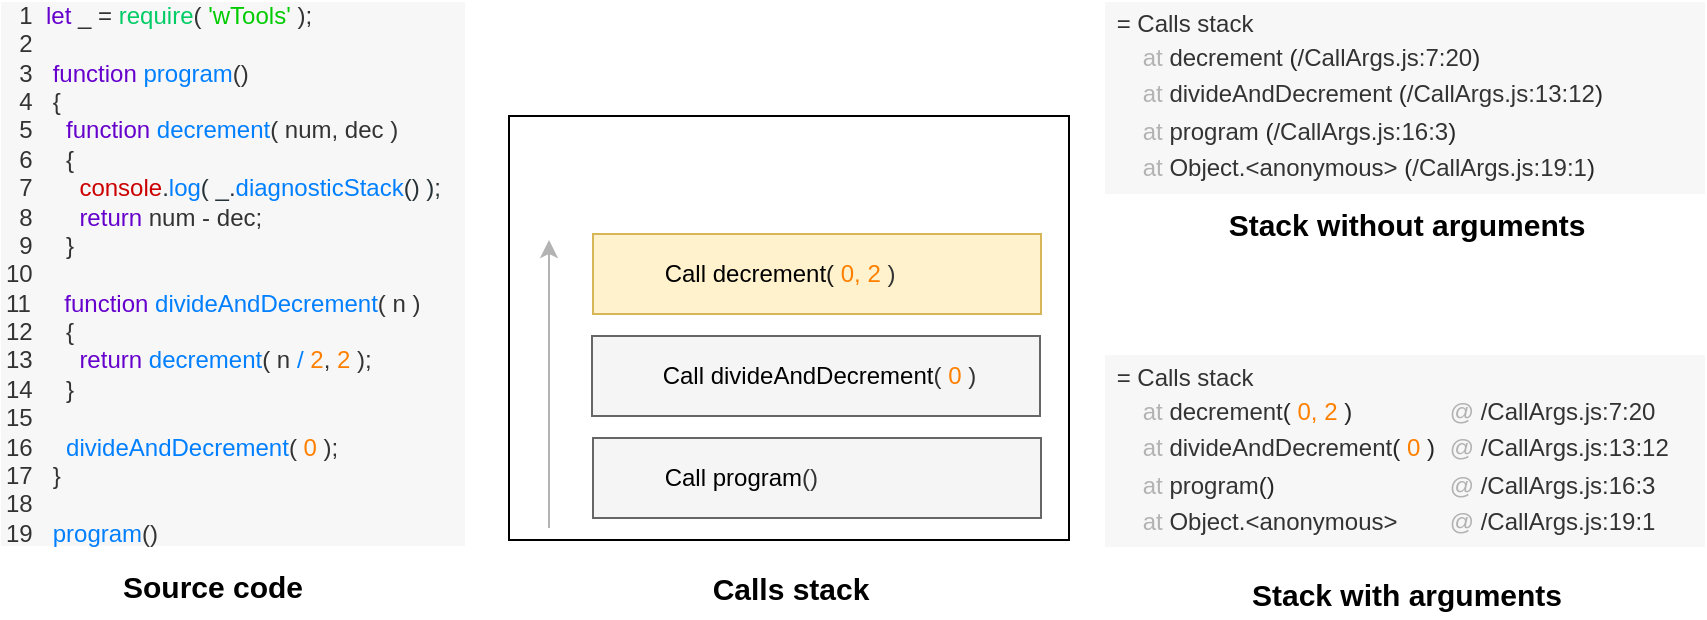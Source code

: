 <mxfile version="9.1.0" type="device" pages="5" userAgent="Mozilla/5.0 (X11; Linux x86_64) AppleWebKit/537.36 (KHTML, like Gecko) Atom/1.41.0 Chrome/69.0.35.128 Electron/4.2.7 Safari/537.36" editor="www.draw.io"><diagram id="MLE4WswfHla3SnzqA7Ko" name="Arg"><mxGraphModel dx="2433" dy="921" grid="1" gridSize="4" guides="1" tooltips="1" connect="1" arrows="1" fold="1" page="1" pageScale="1" pageWidth="1169" pageHeight="827" background="#ffffff" math="0" shadow="0"><root><mxCell id="bErzdWt18kpezKXSpv2T-0"/><mxCell id="bErzdWt18kpezKXSpv2T-1" parent="bErzdWt18kpezKXSpv2T-0"/><mxCell id="poxWyBswltWot1zJq7N8-33" value="" style="rounded=0;whiteSpace=wrap;html=1;strokeColor=#000000;fillColor=#ffffff;" parent="bErzdWt18kpezKXSpv2T-1" vertex="1"><mxGeometry x="-757.5" y="121" width="280" height="212" as="geometry"/></mxCell><mxCell id="poxWyBswltWot1zJq7N8-35" value="Calls stack" style="text;html=1;align=center;verticalAlign=middle;resizable=0;points=[];;autosize=1;fontStyle=1;fontSize=15;" parent="bErzdWt18kpezKXSpv2T-1" vertex="1"><mxGeometry x="-663.5" y="345" width="92" height="24" as="geometry"/></mxCell><mxCell id="poxWyBswltWot1zJq7N8-37" value="&lt;font color=&quot;#000000&quot;&gt;&amp;nbsp; &amp;nbsp; &amp;nbsp; &amp;nbsp; &amp;nbsp; Call divideAndDecrement&lt;/font&gt;(&lt;font color=&quot;#ff8000&quot;&gt; 0 &lt;/font&gt;)" style="rounded=0;whiteSpace=wrap;html=1;fillColor=#f5f5f5;strokeColor=#666666;align=left;fontColor=#333333;" parent="bErzdWt18kpezKXSpv2T-1" vertex="1"><mxGeometry x="-716" y="231" width="224" height="40" as="geometry"/></mxCell><mxCell id="poxWyBswltWot1zJq7N8-38" value="&lt;font color=&quot;#000000&quot;&gt;&amp;nbsp; &amp;nbsp; &amp;nbsp; &amp;nbsp; &amp;nbsp; Call decrement&lt;/font&gt;&lt;font color=&quot;#1a1a1a&quot;&gt;(&lt;/font&gt;&lt;font color=&quot;#ff8000&quot;&gt; 0, 2 &lt;/font&gt;&lt;font color=&quot;#333333&quot;&gt;)&lt;/font&gt;" style="rounded=0;whiteSpace=wrap;html=1;fillColor=#fff2cc;strokeColor=#d6b656;align=left;" parent="bErzdWt18kpezKXSpv2T-1" vertex="1"><mxGeometry x="-715.5" y="180" width="224" height="40" as="geometry"/></mxCell><mxCell id="poxWyBswltWot1zJq7N8-40" value="&lt;font color=&quot;#000000&quot;&gt;&amp;nbsp; &amp;nbsp; &amp;nbsp; &amp;nbsp; &amp;nbsp; Call program&lt;/font&gt;()" style="rounded=0;whiteSpace=wrap;html=1;fillColor=#f5f5f5;strokeColor=#666666;align=left;fontColor=#333333;" parent="bErzdWt18kpezKXSpv2T-1" vertex="1"><mxGeometry x="-715.5" y="282" width="224" height="40" as="geometry"/></mxCell><mxCell id="poxWyBswltWot1zJq7N8-41" value="Stack without arguments" style="text;html=1;align=center;verticalAlign=middle;resizable=0;points=[];;autosize=1;fontStyle=1;fontSize=15;" parent="bErzdWt18kpezKXSpv2T-1" vertex="1"><mxGeometry x="-403.5" y="163" width="188" height="24" as="geometry"/></mxCell><mxCell id="poxWyBswltWot1zJq7N8-42" value="Stack with arguments" style="text;html=1;align=center;verticalAlign=middle;resizable=0;points=[];;autosize=1;fontStyle=1;fontSize=15;" parent="bErzdWt18kpezKXSpv2T-1" vertex="1"><mxGeometry x="-393.5" y="348" width="168" height="24" as="geometry"/></mxCell><mxCell id="poxWyBswltWot1zJq7N8-53" value="&lt;span style=&quot;color: rgb(51 , 51 , 51)&quot;&gt;&amp;nbsp;= Calls stack&lt;/span&gt;&lt;br&gt;&lt;table&gt;&lt;tbody&gt;&lt;tr&gt;&lt;td&gt;&lt;font color=&quot;#6e6e6e&quot;&gt;&amp;nbsp; &amp;nbsp; &lt;/font&gt;&lt;font color=&quot;#b3b3b3&quot;&gt;at&amp;nbsp;&lt;/font&gt;&lt;span style=&quot;color: rgb(51 , 51 , 51)&quot;&gt;decrement&lt;/span&gt;&lt;font color=&quot;#262626&quot;&gt;(&lt;/font&gt;&lt;span style=&quot;color: rgb(51 , 51 , 51)&quot;&gt;&amp;nbsp;&lt;/span&gt;&lt;font color=&quot;#ff8000&quot;&gt;0, 2&lt;/font&gt;&lt;span style=&quot;color: rgb(51 , 51 , 51)&quot;&gt; &lt;/span&gt;&lt;font color=&quot;#262626&quot;&gt;)&lt;/font&gt;&lt;span style=&quot;color: rgb(51 , 51 , 51)&quot;&gt;&amp;nbsp;&lt;/span&gt;&lt;br&gt;&lt;/td&gt;&lt;td&gt;&lt;font color=&quot;#6e6e6e&quot;&gt;&amp;nbsp;&lt;/font&gt;&lt;font color=&quot;#b3b3b3&quot;&gt;@&lt;/font&gt;&lt;font color=&quot;#6e6e6e&quot;&gt;&amp;nbsp;&lt;/font&gt;&lt;span style=&quot;color: rgb(51 , 51 , 51)&quot;&gt;/CallArgs.js:7:20&lt;/span&gt;&lt;br&gt;&lt;/td&gt;&lt;/tr&gt;&lt;tr&gt;&lt;td&gt;&lt;font color=&quot;#6e6e6e&quot;&gt;&amp;nbsp; &amp;nbsp; &lt;/font&gt;&lt;font color=&quot;#b3b3b3&quot;&gt;at&lt;/font&gt;&lt;span style=&quot;color: rgb(51 , 51 , 51)&quot;&gt;&amp;nbsp;divideAndDecrement&lt;/span&gt;&lt;font color=&quot;#262626&quot;&gt;(&lt;/font&gt;&lt;span style=&quot;color: rgb(51 , 51 , 51)&quot;&gt;&amp;nbsp;&lt;/span&gt;&lt;font color=&quot;#ff8000&quot;&gt;0&lt;/font&gt;&lt;span style=&quot;color: rgb(51 , 51 , 51)&quot;&gt; &lt;/span&gt;&lt;font color=&quot;#262626&quot;&gt;)&lt;/font&gt;&lt;br&gt;&lt;/td&gt;&lt;td&gt;&amp;nbsp;&lt;font color=&quot;#b3b3b3&quot;&gt;@&lt;/font&gt;&lt;font color=&quot;#6e6e6e&quot;&gt;&amp;nbsp;&lt;/font&gt;&lt;span style=&quot;color: rgb(51 , 51 , 51)&quot;&gt;/CallArgs.js:13:12&lt;/span&gt;&lt;/td&gt;&lt;/tr&gt;&lt;tr&gt;&lt;td&gt;&lt;font color=&quot;#6e6e6e&quot;&gt;&amp;nbsp; &amp;nbsp; &lt;/font&gt;&lt;font color=&quot;#b3b3b3&quot;&gt;at&lt;/font&gt;&lt;span style=&quot;color: rgb(51 , 51 , 51)&quot;&gt;&amp;nbsp;program&lt;/span&gt;&lt;font color=&quot;#262626&quot;&gt;()&lt;/font&gt;&lt;/td&gt;&lt;td&gt;&amp;nbsp;&lt;font color=&quot;#b3b3b3&quot;&gt;@&lt;/font&gt;&lt;font color=&quot;#6e6e6e&quot;&gt;&amp;nbsp;&lt;/font&gt;&lt;span style=&quot;color: rgb(51 , 51 , 51)&quot;&gt;/CallArgs.js:16:3&lt;/span&gt;&lt;br&gt;&lt;/td&gt;&lt;/tr&gt;&lt;tr&gt;&lt;td&gt;&lt;font color=&quot;#6e6e6e&quot;&gt;&amp;nbsp; &amp;nbsp; &lt;/font&gt;&lt;font color=&quot;#b3b3b3&quot;&gt;at&lt;/font&gt;&lt;span style=&quot;color: rgb(51 , 51 , 51)&quot;&gt;&amp;nbsp;Object.&amp;lt;anonymous&amp;gt;&lt;/span&gt;&lt;/td&gt;&lt;td&gt;&lt;font color=&quot;#6e6e6e&quot;&gt;&amp;nbsp;&lt;/font&gt;&lt;font color=&quot;#b3b3b3&quot;&gt;@&lt;/font&gt;&lt;font color=&quot;#6e6e6e&quot;&gt;&amp;nbsp;&lt;/font&gt;&lt;span style=&quot;color: rgb(51 , 51 , 51)&quot;&gt;/CallArgs.js:19:1&lt;/span&gt;&lt;br&gt;&lt;/td&gt;&lt;/tr&gt;&lt;/tbody&gt;&lt;/table&gt;" style="text;html=1;align=left;verticalAlign=middle;resizable=0;points=[];;autosize=1;fontFamily=Helvetica;fillColor=#F7F7F7;strokeColor=none;" parent="bErzdWt18kpezKXSpv2T-1" vertex="1"><mxGeometry x="-459.5" y="240.5" width="300" height="96" as="geometry"/></mxCell><mxCell id="poxWyBswltWot1zJq7N8-54" value="&lt;span style=&quot;color: rgb(51 , 51 , 51)&quot;&gt;&amp;nbsp;= Calls stack&lt;/span&gt;&lt;br&gt;&lt;table&gt;&lt;tbody&gt;&lt;tr&gt;&lt;td&gt;&lt;font color=&quot;#6e6e6e&quot;&gt;&amp;nbsp; &amp;nbsp;&amp;nbsp;&lt;/font&gt;&lt;font color=&quot;#b3b3b3&quot;&gt;at&lt;/font&gt;&lt;span style=&quot;color: rgb(51 , 51 , 51)&quot;&gt;&amp;nbsp;decrement &lt;/span&gt;&lt;font color=&quot;#262626&quot;&gt;(&lt;/font&gt;&lt;span style=&quot;color: rgb(51 , 51 , 51)&quot;&gt;/CallArgs.js:7:20&lt;/span&gt;&lt;font color=&quot;#262626&quot;&gt;)&lt;/font&gt;&lt;/td&gt;&lt;td&gt;&lt;br&gt;&lt;/td&gt;&lt;/tr&gt;&lt;tr&gt;&lt;td&gt;&lt;font color=&quot;#6e6e6e&quot;&gt;&amp;nbsp; &amp;nbsp;&amp;nbsp;&lt;/font&gt;&lt;font color=&quot;#b3b3b3&quot;&gt;at&lt;/font&gt;&lt;span style=&quot;color: rgb(51 , 51 , 51)&quot;&gt;&amp;nbsp;divideAndDecrement &lt;/span&gt;&lt;font color=&quot;#262626&quot;&gt;(&lt;/font&gt;&lt;span style=&quot;color: rgb(51 , 51 , 51)&quot;&gt;/CallArgs.js:13:12&lt;/span&gt;&lt;font color=&quot;#262626&quot;&gt;)&lt;/font&gt;&lt;/td&gt;&lt;td&gt;&amp;nbsp; &amp;nbsp; &amp;nbsp; &amp;nbsp; &amp;nbsp;&amp;nbsp;&lt;/td&gt;&lt;/tr&gt;&lt;tr&gt;&lt;td&gt;&lt;font color=&quot;#6e6e6e&quot;&gt;&amp;nbsp; &amp;nbsp;&amp;nbsp;&lt;/font&gt;&lt;font color=&quot;#b3b3b3&quot;&gt;at&lt;/font&gt;&lt;span style=&quot;color: rgb(51 , 51 , 51)&quot;&gt;&amp;nbsp;program &lt;/span&gt;&lt;font color=&quot;#262626&quot;&gt;(&lt;/font&gt;&lt;span style=&quot;color: rgb(51 , 51 , 51)&quot;&gt;/CallArgs.js:16:3&lt;/span&gt;&lt;font color=&quot;#262626&quot;&gt;)&lt;/font&gt;&lt;/td&gt;&lt;td&gt;&lt;/td&gt;&lt;/tr&gt;&lt;tr&gt;&lt;td&gt;&lt;font color=&quot;#6e6e6e&quot;&gt;&amp;nbsp; &amp;nbsp; &lt;/font&gt;&lt;font color=&quot;#b3b3b3&quot;&gt;at&lt;/font&gt;&lt;span style=&quot;color: rgb(51 , 51 , 51)&quot;&gt;&amp;nbsp;Object.&amp;lt;anonymous&amp;gt; &lt;/span&gt;&lt;font color=&quot;#262626&quot;&gt;(&lt;/font&gt;&lt;span style=&quot;color: rgb(51 , 51 , 51)&quot;&gt;/CallArgs.js:19:1&lt;/span&gt;&lt;font color=&quot;#262626&quot;&gt;)&lt;/font&gt;&lt;br&gt;&lt;/td&gt;&lt;td&gt;&lt;br&gt;&lt;/td&gt;&lt;/tr&gt;&lt;/tbody&gt;&lt;/table&gt;" style="text;html=1;align=left;verticalAlign=middle;resizable=0;points=[];;autosize=1;fontFamily=Helvetica;fillColor=#F7F7F7;" parent="bErzdWt18kpezKXSpv2T-1" vertex="1"><mxGeometry x="-459.5" y="64" width="300" height="96" as="geometry"/></mxCell><mxCell id="ij7_5EVaT5u9bZ1vPG2h-2" value="" style="endArrow=classic;html=1;strokeColor=#B3B3B3;" parent="bErzdWt18kpezKXSpv2T-1" edge="1"><mxGeometry width="50" height="50" relative="1" as="geometry"><mxPoint x="-737.5" y="327" as="sourcePoint"/><mxPoint x="-737.5" y="183" as="targetPoint"/></mxGeometry></mxCell><mxCell id="lqqOnGtMpFtdby2pjJXd-0" value="&lt;div&gt;&amp;nbsp; 1&amp;nbsp; &lt;font color=&quot;#6600cc&quot;&gt;let&lt;/font&gt; _ = &lt;font color=&quot;#00cc66&quot;&gt;require&lt;/font&gt;( &lt;font color=&quot;#00cc00&quot;&gt;'wTools'&lt;/font&gt; );&lt;/div&gt;&lt;div&gt;&amp;nbsp; 2&lt;/div&gt;&lt;div&gt;&lt;div&gt;&amp;nbsp; 3&amp;nbsp; &amp;nbsp;&lt;font color=&quot;#6600cc&quot;&gt;function&lt;/font&gt; &lt;font color=&quot;#007fff&quot;&gt;program&lt;/font&gt;()&lt;/div&gt;&lt;div&gt;&amp;nbsp; 4&amp;nbsp; &amp;nbsp;{&lt;/div&gt;&lt;/div&gt;&lt;div&gt;&amp;nbsp; 5&amp;nbsp; &amp;nbsp; &amp;nbsp;&lt;font color=&quot;#6600cc&quot;&gt;function&lt;/font&gt; &lt;font color=&quot;#007fff&quot;&gt;decrement&lt;/font&gt;( num, dec )&lt;/div&gt;&lt;div&gt;&amp;nbsp; 6&amp;nbsp; &amp;nbsp; &amp;nbsp;{&lt;/div&gt;&amp;nbsp; 7&amp;nbsp; &amp;nbsp; &amp;nbsp; &amp;nbsp;&lt;span style=&quot;white-space: normal&quot;&gt;&lt;font color=&quot;#cc0000&quot;&gt;console&lt;/font&gt;&lt;/span&gt;&lt;span style=&quot;color: rgb(38 , 50 , 56) ; white-space: normal&quot;&gt;.&lt;/span&gt;&lt;span style=&quot;white-space: normal&quot;&gt;&lt;font color=&quot;#007fff&quot;&gt;log&lt;/font&gt;&lt;/span&gt;&lt;span style=&quot;color: rgb(38 , 50 , 56) ; white-space: normal&quot;&gt;(&amp;nbsp;&lt;/span&gt;&lt;span style=&quot;color: rgb(38 , 50 , 56) ; white-space: normal&quot;&gt;_.&lt;/span&gt;&lt;span style=&quot;white-space: normal&quot;&gt;&lt;font color=&quot;#007fff&quot;&gt;diagnosticStack&lt;/font&gt;&lt;/span&gt;&lt;span style=&quot;color: rgb(38 , 50 , 56) ; white-space: normal&quot;&gt;()&amp;nbsp;&lt;/span&gt;&lt;span style=&quot;color: rgb(38 , 50 , 56) ; white-space: normal&quot;&gt;);&lt;/span&gt;&lt;br&gt;&lt;div&gt;&amp;nbsp; 8&amp;nbsp; &amp;nbsp; &amp;nbsp; &amp;nbsp;&lt;font color=&quot;#6600cc&quot;&gt;return&lt;/font&gt; num - dec;&lt;/div&gt;&lt;div&gt;&amp;nbsp; 9&amp;nbsp; &amp;nbsp; &amp;nbsp;}&lt;/div&gt;&lt;div&gt;10&lt;/div&gt;&lt;div&gt;11&amp;nbsp; &amp;nbsp; &amp;nbsp;&lt;font color=&quot;#6600cc&quot;&gt;function&lt;/font&gt; &lt;font color=&quot;#007fff&quot;&gt;divideAndDecrement&lt;/font&gt;( n )&lt;/div&gt;&lt;div&gt;12&amp;nbsp; &amp;nbsp; &amp;nbsp;{&lt;/div&gt;&lt;div&gt;13&amp;nbsp; &amp;nbsp; &amp;nbsp; &amp;nbsp;&lt;font color=&quot;#6600cc&quot;&gt;return&lt;/font&gt; &lt;font color=&quot;#007fff&quot;&gt;decrement&lt;/font&gt;( n &lt;font color=&quot;#007fff&quot;&gt;/&lt;/font&gt; &lt;font color=&quot;#ff8000&quot;&gt;2&lt;/font&gt;, &lt;font color=&quot;#ff8000&quot;&gt;2&lt;/font&gt; );&lt;/div&gt;&lt;div&gt;14&amp;nbsp; &amp;nbsp; &amp;nbsp;}&lt;/div&gt;&lt;div&gt;15&lt;/div&gt;&lt;div&gt;16&amp;nbsp; &amp;nbsp; &amp;nbsp;&lt;font color=&quot;#007fff&quot;&gt;divideAndDecrement&lt;/font&gt;( &lt;font color=&quot;#ff8000&quot;&gt;0&lt;/font&gt; );&lt;br&gt;&lt;/div&gt;&lt;div&gt;&lt;span&gt;17&amp;nbsp; &amp;nbsp;}&lt;/span&gt;&lt;/div&gt;&lt;div&gt;&lt;span&gt;18&lt;/span&gt;&lt;/div&gt;&lt;div&gt;19&amp;nbsp; &amp;nbsp;&lt;font color=&quot;#007fff&quot;&gt;program&lt;/font&gt;()&lt;/div&gt;" style="text;html=1;align=left;verticalAlign=middle;resizable=0;points=[];;autosize=1;fillColor=#F7F7F7;strokeColor=none;fontColor=#333333;" parent="bErzdWt18kpezKXSpv2T-1" vertex="1"><mxGeometry x="-1011.5" y="64" width="232" height="272" as="geometry"/></mxCell><mxCell id="G8KjgFMOaYAi-A4Ek66Y-2" value="Source code" style="text;html=1;align=center;verticalAlign=middle;resizable=0;points=[];;autosize=1;fontStyle=1;fontSize=15;" parent="bErzdWt18kpezKXSpv2T-1" vertex="1"><mxGeometry x="-958" y="344" width="104" height="24" as="geometry"/></mxCell></root></mxGraphModel></diagram><diagram id="Jk3lKhXeXpzBhCwS6jet" name="Async stack"><mxGraphModel dx="2539" dy="645" grid="1" gridSize="1" guides="1" tooltips="1" connect="1" arrows="1" fold="1" page="1" pageScale="1" pageWidth="1654" pageHeight="1169" background="#ffffff" math="0" shadow="0"><root><mxCell id="0"/><mxCell id="1" parent="0"/><mxCell id="9UhxeCYUJcKkZh3xN5aj-1" value="" style="rounded=0;whiteSpace=wrap;html=1;strokeColor=#000000;fillColor=#ffffff;" parent="1" vertex="1"><mxGeometry x="-1153" y="110" width="280" height="249" as="geometry"/></mxCell><mxCell id="9UhxeCYUJcKkZh3xN5aj-2" value="Consequence calls stack" style="text;html=1;align=center;verticalAlign=middle;resizable=0;points=[];;autosize=1;fontStyle=1;fontSize=15;" parent="1" vertex="1"><mxGeometry x="-1104" y="372" width="184" height="23" as="geometry"/></mxCell><mxCell id="9UhxeCYUJcKkZh3xN5aj-6" value="&lt;div&gt;&amp;nbsp; 1&amp;nbsp; &lt;font color=&quot;#6600cc&quot;&gt;let&lt;/font&gt; _ = &lt;font color=&quot;#00cc66&quot;&gt;require&lt;/font&gt;( &lt;font color=&quot;#00cc00&quot;&gt;'wTools'&lt;/font&gt; );&lt;/div&gt;&lt;div&gt;&amp;nbsp; 2&amp;nbsp; _.&lt;font color=&quot;#007fff&quot;&gt;include&lt;/font&gt;( &lt;font color=&quot;#00cc00&quot;&gt;'wConsequence'&lt;/font&gt; );&lt;/div&gt;&lt;div&gt;&lt;div&gt;&amp;nbsp; 3&amp;nbsp;&amp;nbsp;&lt;/div&gt;&lt;div&gt;&amp;nbsp; 4&amp;nbsp; &lt;font color=&quot;#6600cc&quot;&gt;function&lt;/font&gt; &lt;font color=&quot;#007fff&quot;&gt;program&lt;/font&gt;()&lt;/div&gt;&lt;div&gt;&amp;nbsp; 5&amp;nbsp; {&lt;/div&gt;&lt;div&gt;&amp;nbsp; 6&amp;nbsp; &amp;nbsp; &lt;font color=&quot;#6600cc&quot;&gt;let&lt;/font&gt; consequence = &lt;font color=&quot;#6600cc&quot;&gt;new&lt;/font&gt; _.&lt;font color=&quot;#cc0000&quot;&gt;Consequence&lt;/font&gt;();&lt;/div&gt;&lt;div&gt;&amp;nbsp; 7&amp;nbsp; &amp;nbsp; consequence.&lt;font color=&quot;#007fff&quot;&gt;then&lt;/font&gt;( &lt;font color=&quot;#6600cc&quot;&gt;function&lt;/font&gt; &lt;font color=&quot;#007fff&quot;&gt;asyncCallback&lt;/font&gt;( arg )&lt;/div&gt;&lt;div&gt;&amp;nbsp; 8&amp;nbsp; &amp;nbsp; {&lt;/div&gt;&lt;div&gt;&amp;nbsp; 9&amp;nbsp; &amp;nbsp; &amp;nbsp;&amp;nbsp;&lt;font color=&quot;#6600cc&quot;&gt;if&lt;/font&gt;( arg &lt;font color=&quot;#007fff&quot;&gt;&amp;gt;=&lt;/font&gt; &lt;font color=&quot;#ff8000&quot;&gt;0&lt;/font&gt; )&lt;/div&gt;&lt;div&gt;10&amp;nbsp; &amp;nbsp; &amp;nbsp; &lt;font color=&quot;#6600cc&quot;&gt;return&lt;/font&gt; arg&lt;font color=&quot;#007fff&quot;&gt;-&lt;/font&gt;&lt;font color=&quot;#ff8000&quot;&gt;1&lt;/font&gt;;&lt;/div&gt;&lt;div&gt;11&amp;nbsp; &amp;nbsp; &amp;nbsp; &lt;font color=&quot;#6600cc&quot;&gt;else&lt;/font&gt;&lt;/div&gt;&lt;div&gt;12&amp;nbsp; &amp;nbsp; &amp;nbsp; &lt;font color=&quot;#6600cc&quot;&gt;throw&lt;/font&gt; _.&lt;font color=&quot;#007fff&quot;&gt;err&lt;/font&gt;( &lt;font color=&quot;#00cc00&quot;&gt;'Example'&lt;/font&gt; );&lt;/div&gt;&lt;div&gt;13&amp;nbsp; &amp;nbsp; });&lt;/div&gt;&lt;div&gt;14&amp;nbsp; &amp;nbsp; _.time.out( 100, () =&amp;gt;&amp;nbsp;&lt;span&gt;consequence.&lt;/span&gt;&lt;font color=&quot;#007fff&quot;&gt;take&lt;/font&gt;&lt;span&gt;(&lt;/span&gt;&lt;span&gt;&amp;nbsp;&lt;/span&gt;&lt;font color=&quot;#007fff&quot;&gt;-&lt;/font&gt;&lt;font color=&quot;#ff8000&quot;&gt;1&lt;/font&gt;&lt;span&gt;&amp;nbsp;&lt;/span&gt;&lt;span&gt;) )&lt;/span&gt;&lt;span&gt;;&lt;/span&gt;&lt;/div&gt;&lt;div&gt;15&amp;nbsp; }&lt;/div&gt;&lt;/div&gt;&lt;div&gt;&lt;span&gt;16&lt;/span&gt;&lt;/div&gt;&lt;div&gt;17&amp;nbsp; &amp;nbsp;&lt;font color=&quot;#007fff&quot;&gt;program&lt;/font&gt;()&lt;/div&gt;" style="text;html=1;align=left;verticalAlign=middle;resizable=0;points=[];;autosize=1;fillColor=#F7F7F7;strokeColor=none;fontColor=#333333;" parent="1" vertex="1"><mxGeometry x="-1494" y="104" width="305" height="245" as="geometry"/></mxCell><mxCell id="9UhxeCYUJcKkZh3xN5aj-9" value="" style="rounded=0;whiteSpace=wrap;html=1;strokeColor=#000000;fillColor=#ffffff;" parent="1" vertex="1"><mxGeometry x="-811" y="113" width="280" height="249" as="geometry"/></mxCell><mxCell id="9UhxeCYUJcKkZh3xN5aj-10" value="Tools syntetic calls stack" style="text;html=1;align=center;verticalAlign=middle;resizable=0;points=[];;autosize=1;fontStyle=1;fontSize=15;" parent="1" vertex="1"><mxGeometry x="-763" y="372" width="185" height="25" as="geometry"/></mxCell><mxCell id="9UhxeCYUJcKkZh3xN5aj-11" value="&lt;font&gt;&amp;nbsp; &amp;nbsp; &amp;nbsp; &amp;nbsp; &amp;nbsp;&lt;/font&gt;&lt;span style=&quot;white-space: nowrap&quot;&gt;&lt;font&gt;asyncCallback @/AsyncStack:12&lt;/font&gt;&lt;/span&gt;" style="rounded=0;whiteSpace=wrap;html=1;fillColor=#fff2cc;strokeColor=#d6b656;align=left;fontColor=#000000;" parent="1" vertex="1"><mxGeometry x="-770" y="154" width="224" height="30" as="geometry"/></mxCell><mxCell id="9UhxeCYUJcKkZh3xN5aj-12" value="" style="endArrow=classic;html=1;strokeColor=#B3B3B3;" parent="1" edge="1"><mxGeometry width="50" height="50" relative="1" as="geometry"><mxPoint x="-787" y="357" as="sourcePoint"/><mxPoint x="-787" y="193" as="targetPoint"/></mxGeometry></mxCell><mxCell id="9UhxeCYUJcKkZh3xN5aj-13" value="&lt;font&gt;&amp;nbsp; &amp;nbsp; &amp;nbsp; &amp;nbsp; &amp;nbsp;&lt;/font&gt;&lt;font&gt;&amp;nbsp;&lt;span style=&quot;white-space: nowrap&quot;&gt;_.time.out @/AsynStack:14&lt;/span&gt;&lt;/font&gt;" style="rounded=0;whiteSpace=wrap;html=1;fillColor=#f5f5f5;strokeColor=#666666;align=left;fontColor=#000000;" parent="1" vertex="1"><mxGeometry x="-770" y="224.5" width="224" height="30" as="geometry"/></mxCell><mxCell id="9UhxeCYUJcKkZh3xN5aj-14" value="&lt;font&gt;&amp;nbsp; &amp;nbsp; &amp;nbsp; &amp;nbsp; &amp;nbsp; &lt;span style=&quot;white-space: nowrap&quot;&gt;take&lt;/span&gt;&lt;/font&gt;" style="rounded=0;whiteSpace=wrap;html=1;fillColor=#f5f5f5;strokeColor=#666666;align=left;fontColor=#000000;" parent="1" vertex="1"><mxGeometry x="-769.5" y="189.5" width="224" height="30" as="geometry"/></mxCell><mxCell id="9UhxeCYUJcKkZh3xN5aj-18" value="&lt;font&gt;&amp;nbsp; &amp;nbsp; &amp;nbsp; &amp;nbsp; &amp;nbsp; program&amp;nbsp; @/AsyncStack.js:7&lt;/font&gt;" style="rounded=0;whiteSpace=wrap;html=1;fillColor=#f5f5f5;strokeColor=#666666;align=left;fontColor=#000000;" parent="1" vertex="1"><mxGeometry x="-769.5" y="291" width="224" height="30" as="geometry"/></mxCell><mxCell id="9UhxeCYUJcKkZh3xN5aj-19" value="&lt;font&gt;&amp;nbsp; &amp;nbsp; &amp;nbsp; &amp;nbsp; &amp;nbsp; (anonymous)&amp;nbsp;@/AsyncStack.js:17&lt;/font&gt;" style="rounded=0;whiteSpace=wrap;html=1;fillColor=#f5f5f5;strokeColor=#666666;align=left;fontColor=#000000;" parent="1" vertex="1"><mxGeometry x="-1111" y="282" width="224" height="30" as="geometry"/></mxCell><mxCell id="9UhxeCYUJcKkZh3xN5aj-20" value="11 calls of module and internal routines&amp;nbsp;" style="text;html=1;align=center;verticalAlign=middle;resizable=0;points=[];;autosize=1;fontStyle=1" parent="1" vertex="1"><mxGeometry x="-773.5" y="262.5" width="237" height="19" as="geometry"/></mxCell><mxCell id="9UhxeCYUJcKkZh3xN5aj-22" value="Source code" style="text;html=1;align=center;verticalAlign=middle;resizable=0;points=[];;autosize=1;fontStyle=1;fontSize=15;" parent="1" vertex="1"><mxGeometry x="-1400" y="367" width="100" height="25" as="geometry"/></mxCell><mxCell id="9UhxeCYUJcKkZh3xN5aj-24" value="" style="endArrow=classic;html=1;strokeColor=#B3B3B3;" parent="1" edge="1"><mxGeometry width="50" height="50" relative="1" as="geometry"><mxPoint x="-1131" y="356.5" as="sourcePoint"/><mxPoint x="-1131" y="192.5" as="targetPoint"/></mxGeometry></mxCell><mxCell id="9UhxeCYUJcKkZh3xN5aj-25" value="" style="rounded=0;whiteSpace=wrap;html=1;strokeColor=#000000;fillColor=#ffffff;" parent="1" vertex="1"><mxGeometry x="-1495" y="431" width="280" height="249" as="geometry"/></mxCell><mxCell id="9UhxeCYUJcKkZh3xN5aj-26" value="Native async calls stack" style="text;html=1;align=center;verticalAlign=middle;resizable=0;points=[];;autosize=1;fontStyle=1;fontSize=15;" parent="1" vertex="1"><mxGeometry x="-1445" y="692" width="180" height="25" as="geometry"/></mxCell><mxCell id="9UhxeCYUJcKkZh3xN5aj-30" value="" style="endArrow=classic;html=1;strokeColor=#B3B3B3;" parent="1" edge="1"><mxGeometry width="50" height="50" relative="1" as="geometry"><mxPoint x="-1473" y="677.5" as="sourcePoint"/><mxPoint x="-1473" y="513.5" as="targetPoint"/></mxGeometry></mxCell><mxCell id="9UhxeCYUJcKkZh3xN5aj-38" value="&lt;font&gt;&amp;nbsp; &amp;nbsp; &amp;nbsp; &amp;nbsp; &amp;nbsp;&lt;/font&gt;&lt;span style=&quot;white-space: nowrap&quot;&gt;&lt;font&gt;program @/AsyncStack:7&lt;/font&gt;&lt;/span&gt;" style="rounded=0;whiteSpace=wrap;html=1;fillColor=#fff2cc;strokeColor=#d6b656;align=left;fontColor=#000000;" parent="1" vertex="1"><mxGeometry x="-1111" y="244" width="224" height="30" as="geometry"/></mxCell><mxCell id="klg0GHs_WsMIxP_meRYv-1" value="" style="rounded=0;whiteSpace=wrap;html=1;fontColor=#000000;fillColor=none;dashed=1;" parent="1" vertex="1"><mxGeometry x="-1494" y="151.5" width="305" height="205" as="geometry"/></mxCell><mxCell id="klg0GHs_WsMIxP_meRYv-6" value="" style="rounded=0;whiteSpace=wrap;html=1;dashed=1;fillColor=none;fontColor=#ffffff;strokeColor=#B20000;" parent="1" vertex="1"><mxGeometry x="-1471" y="176" width="271" height="19" as="geometry"/></mxCell><mxCell id="klg0GHs_WsMIxP_meRYv-8" value="" style="rounded=0;whiteSpace=wrap;html=1;dashed=1;fillColor=none;fontColor=#ffffff;strokeColor=#001DBC;" parent="1" vertex="1"><mxGeometry x="-1470" y="291" width="260" height="15" as="geometry"/></mxCell><mxCell id="klg0GHs_WsMIxP_meRYv-9" value="" style="endArrow=classic;html=1;strokeColor=#CC0000;strokeWidth=2;endSize=3.21;endWidth=7.271;exitX=1;exitY=0.5;exitDx=0;exitDy=0;" parent="1" source="klg0GHs_WsMIxP_meRYv-6" edge="1"><mxGeometry width="50" height="50" relative="1" as="geometry"><mxPoint x="-1171" y="213.5" as="sourcePoint"/><mxPoint x="-1155" y="228" as="targetPoint"/></mxGeometry></mxCell><mxCell id="R5rHwcg4GmpEi1iocDO0-2" value="" style="endArrow=classic;html=1;strokeColor=#004C99;strokeWidth=2;endSize=3.21;endWidth=7.271;entryX=0.25;entryY=0;entryDx=0;entryDy=0;exitX=0.37;exitY=1.2;exitPerimeter=0;" parent="1" source="klg0GHs_WsMIxP_meRYv-8" target="9UhxeCYUJcKkZh3xN5aj-25" edge="1"><mxGeometry width="50" height="50" relative="1" as="geometry"><mxPoint x="-1210" y="388" as="sourcePoint"/><mxPoint x="-1215" y="402" as="targetPoint"/></mxGeometry></mxCell><mxCell id="2" value="" style="rounded=0;whiteSpace=wrap;html=1;strokeColor=#000000;fillColor=#ffffff;" vertex="1" parent="1"><mxGeometry x="-1153" y="431" width="280" height="249" as="geometry"/></mxCell><mxCell id="3" value="Consequence calls stack" style="text;html=1;align=center;verticalAlign=middle;resizable=0;points=[];;autosize=1;fontStyle=1;fontSize=15;" vertex="1" parent="1"><mxGeometry x="-1104" y="693" width="184" height="23" as="geometry"/></mxCell><mxCell id="4" value="" style="endArrow=classic;html=1;strokeColor=#B3B3B3;" edge="1" parent="1"><mxGeometry width="50" height="50" relative="1" as="geometry"><mxPoint x="-1131" y="677.5" as="sourcePoint"/><mxPoint x="-1131" y="513.5" as="targetPoint"/></mxGeometry></mxCell><mxCell id="5" value="&lt;font&gt;&amp;nbsp; &amp;nbsp; &amp;nbsp; &amp;nbsp; &amp;nbsp;&lt;/font&gt;&lt;span style=&quot;white-space: nowrap&quot;&gt;&lt;font&gt;asyncCallback @/AsyncStack:12&lt;/font&gt;&lt;/span&gt;" style="rounded=0;whiteSpace=wrap;html=1;fillColor=#fff2cc;strokeColor=#d6b656;align=left;fontColor=#000000;" vertex="1" parent="1"><mxGeometry x="-1111" y="536.5" width="224" height="30" as="geometry"/></mxCell><mxCell id="6" value="&lt;font&gt;&amp;nbsp; &amp;nbsp; &amp;nbsp; &amp;nbsp; &amp;nbsp;&lt;/font&gt;&lt;font&gt;&amp;nbsp;&lt;span style=&quot;white-space: nowrap&quot;&gt;_.time.out @/AsynStack:14&lt;/span&gt;&lt;/font&gt;" style="rounded=0;whiteSpace=wrap;html=1;fillColor=#f5f5f5;strokeColor=#666666;align=left;fontColor=#000000;" vertex="1" parent="1"><mxGeometry x="-1111" y="607" width="224" height="30" as="geometry"/></mxCell><mxCell id="7" value="&lt;font&gt;&amp;nbsp; &amp;nbsp; &amp;nbsp; &amp;nbsp; &amp;nbsp; &lt;span style=&quot;white-space: nowrap&quot;&gt;take&lt;/span&gt;&lt;/font&gt;" style="rounded=0;whiteSpace=wrap;html=1;fillColor=#f5f5f5;strokeColor=#666666;align=left;fontColor=#000000;" vertex="1" parent="1"><mxGeometry x="-1110.5" y="572" width="224" height="30" as="geometry"/></mxCell><mxCell id="9" value="&lt;div style=&quot;text-align: center&quot;&gt;&lt;span&gt;...&lt;/span&gt;&lt;/div&gt;" style="rounded=0;whiteSpace=wrap;html=1;fillColor=#f5f5f5;strokeColor=#666666;align=center;fontColor=#000000;" vertex="1" parent="1"><mxGeometry x="-1110" y="319" width="224" height="30" as="geometry"/></mxCell><mxCell id="10" value="&lt;font&gt;&amp;nbsp; &amp;nbsp; &amp;nbsp; &amp;nbsp; &amp;nbsp; (anonymous)&amp;nbsp;@/AsyncStack.js:17&lt;/font&gt;" style="rounded=0;whiteSpace=wrap;html=1;fillColor=#f5f5f5;strokeColor=#666666;align=left;fontColor=#000000;" vertex="1" parent="1"><mxGeometry x="-1453" y="601.5" width="224" height="30" as="geometry"/></mxCell><mxCell id="11" value="&lt;font&gt;&amp;nbsp; &amp;nbsp; &amp;nbsp; &amp;nbsp; &amp;nbsp;&lt;/font&gt;&lt;span style=&quot;white-space: nowrap&quot;&gt;&lt;font&gt;program @/AsyncStack:14&lt;/font&gt;&lt;/span&gt;" style="rounded=0;whiteSpace=wrap;html=1;fillColor=#fff2cc;strokeColor=#d6b656;align=left;fontColor=#000000;" vertex="1" parent="1"><mxGeometry x="-1453" y="564.5" width="224" height="30" as="geometry"/></mxCell><mxCell id="12" value="&lt;div style=&quot;text-align: center&quot;&gt;&lt;span&gt;...&lt;/span&gt;&lt;/div&gt;" style="rounded=0;whiteSpace=wrap;html=1;fillColor=#f5f5f5;strokeColor=#666666;align=center;fontColor=#000000;" vertex="1" parent="1"><mxGeometry x="-1452" y="638.5" width="224" height="30" as="geometry"/></mxCell><mxCell id="13" value="&lt;div style=&quot;text-align: center&quot;&gt;&lt;span&gt;...&lt;/span&gt;&lt;/div&gt;" style="rounded=0;whiteSpace=wrap;html=1;fillColor=#f5f5f5;strokeColor=#666666;align=center;fontColor=#000000;" vertex="1" parent="1"><mxGeometry x="-1110" y="644" width="224" height="30" as="geometry"/></mxCell></root></mxGraphModel></diagram><diagram name="Handled, attended errors" id="a9jTUPqYanko1jtoBvZe"><mxGraphModel dx="2433" dy="1748" grid="1" gridSize="1" guides="1" tooltips="1" connect="1" arrows="1" fold="1" page="1" pageScale="1" pageWidth="1169" pageHeight="827" background="#ffffff" math="0" shadow="0"><root><mxCell id="Z8bn8m2kVN_DURHbA3c_-0"/><mxCell id="Z8bn8m2kVN_DURHbA3c_-1" parent="Z8bn8m2kVN_DURHbA3c_-0"/><mxCell id="cAo-Vqu-1h4dLLjE-xBp-0" style="edgeStyle=orthogonalEdgeStyle;rounded=0;orthogonalLoop=1;jettySize=auto;html=1;exitX=1;exitY=0.5;exitDx=0;exitDy=0;" parent="Z8bn8m2kVN_DURHbA3c_-1" source="cAo-Vqu-1h4dLLjE-xBp-31" target="cAo-Vqu-1h4dLLjE-xBp-3" edge="1"><mxGeometry relative="1" as="geometry"><mxPoint x="-670.5" y="-404" as="sourcePoint"/></mxGeometry></mxCell><mxCell id="cAo-Vqu-1h4dLLjE-xBp-2" style="edgeStyle=orthogonalEdgeStyle;rounded=0;orthogonalLoop=1;jettySize=auto;html=1;" parent="Z8bn8m2kVN_DURHbA3c_-1" source="cAo-Vqu-1h4dLLjE-xBp-3" target="cAo-Vqu-1h4dLLjE-xBp-5" edge="1"><mxGeometry relative="1" as="geometry"/></mxCell><mxCell id="cAo-Vqu-1h4dLLjE-xBp-3" value="try" style="rounded=0;whiteSpace=wrap;html=1;fillColor=#f8cecc;strokeColor=#b85450;" parent="Z8bn8m2kVN_DURHbA3c_-1" vertex="1"><mxGeometry x="-641.5" y="-433" width="110" height="45" as="geometry"/></mxCell><mxCell id="cAo-Vqu-1h4dLLjE-xBp-5" value="catch( err )" style="rounded=0;whiteSpace=wrap;html=1;fillColor=#cdeb8b;strokeColor=#36393d;" parent="Z8bn8m2kVN_DURHbA3c_-1" vertex="1"><mxGeometry x="-501.5" y="-433" width="110" height="45" as="geometry"/></mxCell><mxCell id="cAo-Vqu-1h4dLLjE-xBp-7" value="&lt;div&gt;Handled error :&amp;nbsp;&lt;span&gt;Unattended error&lt;/span&gt;&lt;/div&gt;" style="text;html=1;align=center;verticalAlign=middle;resizable=0;points=[];;autosize=1;fontStyle=1;fontSize=15;" parent="Z8bn8m2kVN_DURHbA3c_-1" vertex="1"><mxGeometry x="-706.5" y="-377" width="241" height="23" as="geometry"/></mxCell><mxCell id="cAo-Vqu-1h4dLLjE-xBp-8" style="edgeStyle=orthogonalEdgeStyle;rounded=0;orthogonalLoop=1;jettySize=auto;html=1;" parent="Z8bn8m2kVN_DURHbA3c_-1" source="cAo-Vqu-1h4dLLjE-xBp-9" target="cAo-Vqu-1h4dLLjE-xBp-11" edge="1"><mxGeometry relative="1" as="geometry"/></mxCell><mxCell id="cAo-Vqu-1h4dLLjE-xBp-9" value="code" style="rounded=0;whiteSpace=wrap;html=1;fillColor=#f5f5f5;strokeColor=#666666;fontColor=#333333;" parent="Z8bn8m2kVN_DURHbA3c_-1" vertex="1"><mxGeometry x="-781.5" y="-338" width="110" height="45" as="geometry"/></mxCell><mxCell id="cAo-Vqu-1h4dLLjE-xBp-10" style="edgeStyle=orthogonalEdgeStyle;rounded=0;orthogonalLoop=1;jettySize=auto;html=1;" parent="Z8bn8m2kVN_DURHbA3c_-1" source="cAo-Vqu-1h4dLLjE-xBp-11" target="cAo-Vqu-1h4dLLjE-xBp-13" edge="1"><mxGeometry relative="1" as="geometry"/></mxCell><mxCell id="cAo-Vqu-1h4dLLjE-xBp-11" value="try" style="rounded=0;whiteSpace=wrap;html=1;fillColor=#f8cecc;strokeColor=#b85450;" parent="Z8bn8m2kVN_DURHbA3c_-1" vertex="1"><mxGeometry x="-641.5" y="-338" width="110" height="45" as="geometry"/></mxCell><mxCell id="cAo-Vqu-1h4dLLjE-xBp-13" value="catch( err )&lt;br&gt;and change state&lt;br&gt;to attended" style="rounded=0;whiteSpace=wrap;html=1;fillColor=#cdeb8b;strokeColor=#36393d;" parent="Z8bn8m2kVN_DURHbA3c_-1" vertex="1"><mxGeometry x="-501.5" y="-338" width="110" height="45" as="geometry"/></mxCell><mxCell id="cAo-Vqu-1h4dLLjE-xBp-15" value="&lt;div&gt;Handled error :&amp;nbsp;&lt;span&gt;Attended error&lt;/span&gt;&lt;/div&gt;" style="text;html=1;align=center;verticalAlign=middle;resizable=0;points=[];;autosize=1;fontStyle=1;fontSize=15;" parent="Z8bn8m2kVN_DURHbA3c_-1" vertex="1"><mxGeometry x="-696.5" y="-282" width="224" height="23" as="geometry"/></mxCell><mxCell id="cAo-Vqu-1h4dLLjE-xBp-16" style="edgeStyle=orthogonalEdgeStyle;rounded=0;orthogonalLoop=1;jettySize=auto;html=1;" parent="Z8bn8m2kVN_DURHbA3c_-1" source="cAo-Vqu-1h4dLLjE-xBp-17" target="cAo-Vqu-1h4dLLjE-xBp-19" edge="1"><mxGeometry relative="1" as="geometry"/></mxCell><mxCell id="cAo-Vqu-1h4dLLjE-xBp-17" value="try" style="rounded=0;whiteSpace=wrap;html=1;fillColor=#f5f5f5;strokeColor=#666666;fontColor=#333333;" parent="Z8bn8m2kVN_DURHbA3c_-1" vertex="1"><mxGeometry x="-781.5" y="-592" width="110" height="45" as="geometry"/></mxCell><mxCell id="cAo-Vqu-1h4dLLjE-xBp-18" style="edgeStyle=orthogonalEdgeStyle;rounded=0;orthogonalLoop=1;jettySize=auto;html=1;" parent="Z8bn8m2kVN_DURHbA3c_-1" source="cAo-Vqu-1h4dLLjE-xBp-19" target="cAo-Vqu-1h4dLLjE-xBp-21" edge="1"><mxGeometry relative="1" as="geometry"/></mxCell><mxCell id="cAo-Vqu-1h4dLLjE-xBp-19" value="catch" style="rounded=0;whiteSpace=wrap;html=1;fillColor=#f5f5f5;strokeColor=#666666;fontColor=#333333;" parent="Z8bn8m2kVN_DURHbA3c_-1" vertex="1"><mxGeometry x="-641.5" y="-592" width="110" height="45" as="geometry"/></mxCell><mxCell id="cAo-Vqu-1h4dLLjE-xBp-21" value="code" style="rounded=0;whiteSpace=wrap;html=1;fillColor=#f8cecc;strokeColor=#b85450;" parent="Z8bn8m2kVN_DURHbA3c_-1" vertex="1"><mxGeometry x="-501.5" y="-592" width="110" height="45" as="geometry"/></mxCell><mxCell id="cAo-Vqu-1h4dLLjE-xBp-31" value="code" style="rounded=0;whiteSpace=wrap;html=1;fillColor=#f5f5f5;strokeColor=#666666;fontColor=#333333;" parent="Z8bn8m2kVN_DURHbA3c_-1" vertex="1"><mxGeometry x="-781.5" y="-433" width="110" height="45" as="geometry"/></mxCell><mxCell id="cAo-Vqu-1h4dLLjE-xBp-37" value="" style="endArrow=none;html=1;strokeColor=#CC0000;" parent="Z8bn8m2kVN_DURHbA3c_-1" edge="1"><mxGeometry width="50" height="50" relative="1" as="geometry"><mxPoint x="-666.5" y="-496" as="sourcePoint"/><mxPoint x="-650.5" y="-512" as="targetPoint"/></mxGeometry></mxCell><mxCell id="cAo-Vqu-1h4dLLjE-xBp-38" value="" style="endArrow=none;html=1;strokeColor=#CC0000;" parent="Z8bn8m2kVN_DURHbA3c_-1" edge="1"><mxGeometry width="50" height="50" relative="1" as="geometry"><mxPoint x="-651.5" y="-496" as="sourcePoint"/><mxPoint x="-666.5" y="-512" as="targetPoint"/></mxGeometry></mxCell><mxCell id="cAo-Vqu-1h4dLLjE-xBp-46" style="edgeStyle=orthogonalEdgeStyle;rounded=0;orthogonalLoop=1;jettySize=auto;html=1;" parent="Z8bn8m2kVN_DURHbA3c_-1" source="cAo-Vqu-1h4dLLjE-xBp-47" target="cAo-Vqu-1h4dLLjE-xBp-49" edge="1"><mxGeometry relative="1" as="geometry"/></mxCell><mxCell id="cAo-Vqu-1h4dLLjE-xBp-47" value="code" style="rounded=0;whiteSpace=wrap;html=1;fillColor=#f8cecc;strokeColor=#b85450;" parent="Z8bn8m2kVN_DURHbA3c_-1" vertex="1"><mxGeometry x="-781.5" y="-526" width="110" height="45" as="geometry"/></mxCell><mxCell id="cAo-Vqu-1h4dLLjE-xBp-48" style="edgeStyle=orthogonalEdgeStyle;rounded=0;orthogonalLoop=1;jettySize=auto;html=1;" parent="Z8bn8m2kVN_DURHbA3c_-1" source="cAo-Vqu-1h4dLLjE-xBp-49" target="cAo-Vqu-1h4dLLjE-xBp-50" edge="1"><mxGeometry relative="1" as="geometry"/></mxCell><mxCell id="cAo-Vqu-1h4dLLjE-xBp-49" value="try" style="rounded=0;whiteSpace=wrap;html=1;fillColor=#f5f5f5;strokeColor=#666666;fontColor=#333333;" parent="Z8bn8m2kVN_DURHbA3c_-1" vertex="1"><mxGeometry x="-641.5" y="-526" width="110" height="45" as="geometry"/></mxCell><mxCell id="cAo-Vqu-1h4dLLjE-xBp-50" value="catch( err )" style="rounded=0;whiteSpace=wrap;html=1;fillColor=#f5f5f5;strokeColor=#666666;fontColor=#333333;" parent="Z8bn8m2kVN_DURHbA3c_-1" vertex="1"><mxGeometry x="-501.5" y="-526" width="110" height="45" as="geometry"/></mxCell><mxCell id="cAo-Vqu-1h4dLLjE-xBp-51" value="&lt;div&gt;Unhandled error : Una&lt;span&gt;ttended error&lt;/span&gt;&lt;/div&gt;" style="text;html=1;align=center;verticalAlign=middle;resizable=0;points=[];;autosize=1;fontStyle=1;fontSize=15;" parent="Z8bn8m2kVN_DURHbA3c_-1" vertex="1"><mxGeometry x="-713.5" y="-470" width="259" height="23" as="geometry"/></mxCell></root></mxGraphModel></diagram><diagram name="Catching Uncaught" id="Jhb5p7LO2TVE0lKghJSJ"><mxGraphModel dx="3602" dy="921" grid="1" gridSize="1" guides="1" tooltips="1" connect="1" arrows="1" fold="1" page="1" pageScale="1" pageWidth="1169" pageHeight="827" background="#ffffff" math="0" shadow="0"><root><mxCell id="SUBwFIAGg1hG27-9bXV--0"/><mxCell id="SUBwFIAGg1hG27-9bXV--1" parent="SUBwFIAGg1hG27-9bXV--0"/><mxCell id="AwpLT6EWyQe9BJeVeSLE-6" value="" style="rounded=0;whiteSpace=wrap;html=1;strokeColor=#000000;fillColor=#ffffff;" parent="SUBwFIAGg1hG27-9bXV--1" vertex="1"><mxGeometry x="-1906" y="223" width="280" height="180" as="geometry"/></mxCell><mxCell id="AwpLT6EWyQe9BJeVeSLE-8" value="" style="endArrow=classic;html=1;strokeColor=#B3B3B3;" parent="SUBwFIAGg1hG27-9bXV--1" edge="1"><mxGeometry width="50" height="50" relative="1" as="geometry"><mxPoint x="-1883" y="400.5" as="sourcePoint"/><mxPoint x="-1883" y="236.5" as="targetPoint"/></mxGeometry></mxCell><mxCell id="UM5VnxQMLWCI7cnlTK_G-1" value="&lt;div&gt;&lt;font color=&quot;#000000&quot;&gt;program&amp;nbsp;&lt;/font&gt;&lt;font color=&quot;#1a1a1a&quot;&gt;@ SyncCatching:3&lt;/font&gt;&lt;br&gt;&lt;/div&gt;" style="rounded=0;whiteSpace=wrap;html=1;fillColor=#fff2cc;strokeColor=#d6b656;align=center;" parent="SUBwFIAGg1hG27-9bXV--1" vertex="1"><mxGeometry x="-1865" y="256" width="224" height="40" as="geometry"/></mxCell><mxCell id="UM5VnxQMLWCI7cnlTK_G-2" value="&lt;font color=&quot;#000000&quot;&gt;&amp;nbsp;@ SyncCatching:5&lt;/font&gt;" style="rounded=0;whiteSpace=wrap;html=1;fillColor=#f5f5f5;strokeColor=#666666;align=center;fontColor=#333333;" parent="SUBwFIAGg1hG27-9bXV--1" vertex="1"><mxGeometry x="-1865" y="303" width="224" height="40" as="geometry"/></mxCell><mxCell id="E66BwrCHMX47qEpQL4B4-1" value="&lt;div&gt;&lt;span&gt;&amp;nbsp;1&amp;nbsp; &lt;/span&gt;&lt;font color=&quot;#6600cc&quot;&gt;function&lt;/font&gt;&lt;span&gt; &lt;/span&gt;&lt;font color=&quot;#007fff&quot;&gt;program&lt;/font&gt;&lt;span&gt;()&lt;/span&gt;&lt;br&gt;&lt;/div&gt;&lt;div&gt;&amp;nbsp;2&amp;nbsp; {&lt;/div&gt;&lt;div&gt;&lt;span&gt;&amp;nbsp;3&amp;nbsp; &amp;nbsp; &amp;nbsp;&amp;nbsp;&lt;/span&gt;&lt;font color=&quot;#6600cc&quot;&gt;throw&lt;/font&gt;&lt;span&gt; _.&lt;/span&gt;&lt;font color=&quot;#007fff&quot;&gt;err&lt;/font&gt;&lt;span&gt;(&lt;/span&gt;&lt;font color=&quot;#00cc00&quot;&gt; 'Error1'&lt;/font&gt;&lt;span&gt; );&lt;/span&gt;&lt;br&gt;&lt;/div&gt;&lt;div&gt;&lt;span&gt;&amp;nbsp;4&amp;nbsp; }&lt;/span&gt;&lt;/div&gt;&lt;div&gt;&amp;nbsp;5&amp;nbsp; &lt;font color=&quot;#007fff&quot;&gt;program&lt;/font&gt;()&lt;/div&gt;" style="text;html=1;align=left;verticalAlign=middle;resizable=0;points=[];;autosize=1;fillColor=#F7F7F7;strokeColor=none;fontColor=#333333;" parent="SUBwFIAGg1hG27-9bXV--1" vertex="1"><mxGeometry x="-2154" y="311" width="154" height="73" as="geometry"/></mxCell><mxCell id="le4aFvBHzd_TgAUVWdQQ-0" value="" style="rounded=0;whiteSpace=wrap;html=1;strokeColor=#000000;fillColor=#ffffff;" parent="SUBwFIAGg1hG27-9bXV--1" vertex="1"><mxGeometry x="-1906" y="468" width="280" height="164" as="geometry"/></mxCell><mxCell id="le4aFvBHzd_TgAUVWdQQ-1" value="Uncaught asynchronous&amp;nbsp;error" style="text;html=1;align=center;verticalAlign=middle;resizable=0;points=[];;autosize=1;fontStyle=1;fontSize=15;" parent="SUBwFIAGg1hG27-9bXV--1" vertex="1"><mxGeometry x="-2008" y="648" width="226" height="23" as="geometry"/></mxCell><mxCell id="le4aFvBHzd_TgAUVWdQQ-2" value="" style="endArrow=classic;html=1;strokeColor=#B3B3B3;" parent="SUBwFIAGg1hG27-9bXV--1" edge="1"><mxGeometry width="50" height="50" relative="1" as="geometry"><mxPoint x="-1884" y="624.5" as="sourcePoint"/><mxPoint x="-1884" y="473" as="targetPoint"/></mxGeometry></mxCell><mxCell id="le4aFvBHzd_TgAUVWdQQ-10" value="..." style="rounded=0;whiteSpace=wrap;html=1;fillColor=#f5f5f5;strokeColor=#666666;align=center;fontColor=#000000;" parent="SUBwFIAGg1hG27-9bXV--1" vertex="1"><mxGeometry x="-1866" y="579" width="224" height="40" as="geometry"/></mxCell><mxCell id="le4aFvBHzd_TgAUVWdQQ-14" value="&lt;div&gt;&lt;span&gt;&amp;nbsp;1&amp;nbsp; &lt;/span&gt;&lt;font color=&quot;#6600cc&quot;&gt;function&lt;/font&gt;&lt;span&gt; &lt;/span&gt;&lt;font color=&quot;#007fff&quot;&gt;program&lt;/font&gt;&lt;span&gt;()&lt;/span&gt;&lt;br&gt;&lt;/div&gt;&lt;div&gt;&amp;nbsp;2&amp;nbsp; {&lt;/div&gt;&lt;div&gt;&lt;span&gt;&amp;nbsp;3&amp;nbsp; &amp;nbsp; &amp;nbsp; _.&lt;/span&gt;&lt;font color=&quot;#cc0000&quot;&gt;time&lt;/font&gt;&lt;span&gt;.&lt;/span&gt;&lt;font color=&quot;#007fff&quot;&gt;out&lt;/font&gt;&lt;span&gt;( &lt;/span&gt;&lt;font color=&quot;#ff8000&quot;&gt;100&lt;/font&gt;&lt;span&gt;, &lt;/span&gt;&lt;font color=&quot;#6600cc&quot;&gt;function&lt;/font&gt;&lt;span&gt; &lt;/span&gt;&lt;font color=&quot;#007fff&quot;&gt;timeOut1&lt;/font&gt;&lt;span&gt;()&lt;/span&gt;&lt;br&gt;&lt;/div&gt;&lt;div&gt;&amp;nbsp;4&amp;nbsp; &amp;nbsp; &amp;nbsp; {&lt;/div&gt;&amp;nbsp;5&amp;nbsp; &amp;nbsp; &amp;nbsp; &amp;nbsp; &amp;nbsp; &amp;nbsp; &amp;nbsp;t&lt;font color=&quot;#6600cc&quot;&gt;hrow&lt;/font&gt;&amp;nbsp;_.&lt;font color=&quot;#007fff&quot;&gt;err&lt;/font&gt;(&lt;font color=&quot;#00cc00&quot;&gt;&amp;nbsp;'Error1'&lt;/font&gt;&amp;nbsp;);&lt;div&gt;&amp;nbsp;6&amp;nbsp; &amp;nbsp; &amp;nbsp; });&lt;/div&gt;&lt;div&gt;&lt;span&gt;&amp;nbsp;7&amp;nbsp; &amp;nbsp;}&lt;/span&gt;&lt;/div&gt;&lt;div&gt;&amp;nbsp;8&amp;nbsp; &amp;nbsp;&lt;font color=&quot;#007fff&quot;&gt;program&lt;/font&gt;()&lt;/div&gt;" style="text;html=1;align=left;verticalAlign=middle;resizable=0;points=[];;autosize=1;fillColor=#F7F7F7;strokeColor=none;fontColor=#333333;" parent="SUBwFIAGg1hG27-9bXV--1" vertex="1"><mxGeometry x="-2159" y="496" width="230" height="114" as="geometry"/></mxCell><mxCell id="PgXqtr7X6hIWkBAJX-vz-0" value="&lt;span style=&quot;white-space: nowrap&quot;&gt;timeOut1 @ AsynCatching:5&lt;/span&gt;" style="rounded=0;whiteSpace=wrap;html=1;fillColor=#fff2cc;strokeColor=#d6b656;align=center;" parent="SUBwFIAGg1hG27-9bXV--1" vertex="1"><mxGeometry x="-1866" y="533" width="224" height="40" as="geometry"/></mxCell><mxCell id="PgXqtr7X6hIWkBAJX-vz-1" value="..." style="rounded=0;whiteSpace=wrap;html=1;fillColor=#f5f5f5;strokeColor=#666666;align=center;fontColor=#000000;" parent="SUBwFIAGg1hG27-9bXV--1" vertex="1"><mxGeometry x="-1865" y="350" width="224" height="40" as="geometry"/></mxCell><mxCell id="PgXqtr7X6hIWkBAJX-vz-3" value="Uncaught synchronous error" style="text;html=1;align=center;verticalAlign=middle;resizable=0;points=[];;autosize=1;fontStyle=1;fontSize=15;" parent="SUBwFIAGg1hG27-9bXV--1" vertex="1"><mxGeometry x="-2009" y="413" width="217" height="23" as="geometry"/></mxCell></root></mxGraphModel></diagram><diagram id="pdgTj0Jq74CQeDXMdePC" name="Draft"><mxGraphModel dx="3223" dy="645" grid="1" gridSize="10" guides="1" tooltips="1" connect="1" arrows="1" fold="1" page="1" pageScale="1" pageWidth="1169" pageHeight="827" background="#ffffff" math="0" shadow="0"><root><mxCell id="3zH1r91F-KtmtuCBB7Nz-0"/><mxCell id="3zH1r91F-KtmtuCBB7Nz-1" parent="3zH1r91F-KtmtuCBB7Nz-0"/><mxCell id="VSJP0rwsslaTFG3tMfW0-0" value="" style="rounded=0;whiteSpace=wrap;html=1;strokeColor=#000000;fillColor=#ffffff;" parent="3zH1r91F-KtmtuCBB7Nz-1" vertex="1"><mxGeometry x="623.5" y="72.5" width="155" height="266" as="geometry"/></mxCell><mxCell id="VSJP0rwsslaTFG3tMfW0-1" value="" style="rounded=0;whiteSpace=wrap;html=1;strokeColor=#000000;fillColor=none;dashed=1;" parent="3zH1r91F-KtmtuCBB7Nz-1" vertex="1"><mxGeometry x="628.5" y="106.5" width="145" height="112" as="geometry"/></mxCell><mxCell id="VSJP0rwsslaTFG3tMfW0-2" value="" style="rounded=0;whiteSpace=wrap;html=1;strokeColor=#000000;fillColor=none;dashed=1;" parent="3zH1r91F-KtmtuCBB7Nz-1" vertex="1"><mxGeometry x="463.5" y="206.5" width="120" height="95" as="geometry"/></mxCell><mxCell id="VSJP0rwsslaTFG3tMfW0-3" value="" style="rounded=0;whiteSpace=wrap;html=1;strokeColor=#000000;fillColor=none;dashed=1;" parent="3zH1r91F-KtmtuCBB7Nz-1" vertex="1"><mxGeometry x="463.5" y="68.5" width="120" height="95" as="geometry"/></mxCell><mxCell id="VSJP0rwsslaTFG3tMfW0-4" value=".then" style="rounded=0;whiteSpace=wrap;html=1;fillColor=#e51400;strokeColor=#B20000;fontColor=#ffffff;" parent="3zH1r91F-KtmtuCBB7Nz-1" vertex="1"><mxGeometry x="468.5" y="171.5" width="110" height="30" as="geometry"/></mxCell><mxCell id="VSJP0rwsslaTFG3tMfW0-5" value="Queue of asyncronous&lt;br&gt;&amp;nbsp;operations" style="text;html=1;align=center;verticalAlign=middle;resizable=0;points=[];;autosize=1;" parent="3zH1r91F-KtmtuCBB7Nz-1" vertex="1"><mxGeometry x="453.5" y="28.5" width="140" height="30" as="geometry"/></mxCell><mxCell id="VSJP0rwsslaTFG3tMfW0-6" value="&lt;font color=&quot;#000000&quot;&gt;.then&lt;/font&gt;" style="rounded=0;whiteSpace=wrap;html=1;fillColor=#ffffff;strokeColor=#000000;fontColor=#ffffff;" parent="3zH1r91F-KtmtuCBB7Nz-1" vertex="1"><mxGeometry x="468.5" y="130.5" width="110" height="30" as="geometry"/></mxCell><mxCell id="VSJP0rwsslaTFG3tMfW0-7" value=".catch" style="rounded=0;whiteSpace=wrap;html=1;fillColor=#dae8fc;strokeColor=#6c8ebf;" parent="3zH1r91F-KtmtuCBB7Nz-1" vertex="1"><mxGeometry x="468.5" y="308.5" width="110" height="30" as="geometry"/></mxCell><mxCell id="VSJP0rwsslaTFG3tMfW0-8" value="&lt;div&gt;&lt;div&gt;= Message of error#1&lt;/div&gt;&lt;div&gt;&amp;nbsp; &amp;nbsp; negative!&lt;/div&gt;&lt;div&gt;&lt;br&gt;&lt;/div&gt;&lt;div&gt;&amp;nbsp;= Condensed calls stack&lt;/div&gt;&lt;div&gt;&amp;nbsp; &amp;nbsp; at wConsequence.decrement (.../Async.js:11:11)&lt;/div&gt;&lt;div&gt;&amp;nbsp; &amp;nbsp; at wConsequence.thenKeep (.../Consequence.s:432:8)&lt;/div&gt;&lt;div&gt;&amp;nbsp; &amp;nbsp; at Object.&amp;lt;anonymous&amp;gt; (.../Async.js:8:2)&lt;/div&gt;&lt;/div&gt;" style="text;html=1;align=left;verticalAlign=middle;resizable=0;points=[];;autosize=1;fillColor=#f5f5f5;strokeColor=none;fontColor=#333333;" parent="3zH1r91F-KtmtuCBB7Nz-1" vertex="1"><mxGeometry x="448.5" y="368.5" width="330" height="100" as="geometry"/></mxCell><mxCell id="VSJP0rwsslaTFG3tMfW0-9" value="&lt;font color=&quot;#000000&quot;&gt;.then&lt;/font&gt;" style="rounded=0;whiteSpace=wrap;html=1;fillColor=#dae8fc;strokeColor=#6c8ebf;" parent="3zH1r91F-KtmtuCBB7Nz-1" vertex="1"><mxGeometry x="468.5" y="212.5" width="110" height="30" as="geometry"/></mxCell><mxCell id="VSJP0rwsslaTFG3tMfW0-10" value="" style="shape=flexArrow;endArrow=classic;html=1;fillColor=#60a917;strokeColor=#2D7600;width=2.5;endSize=2.051;endWidth=5.57;" parent="3zH1r91F-KtmtuCBB7Nz-1" edge="1"><mxGeometry width="50" height="50" relative="1" as="geometry"><mxPoint x="448.5" y="187.5" as="sourcePoint"/><mxPoint x="468.5" y="187.5" as="targetPoint"/></mxGeometry></mxCell><mxCell id="VSJP0rwsslaTFG3tMfW0-11" value="Current execution&lt;br&gt;block throws error" style="text;html=1;align=center;verticalAlign=middle;resizable=0;points=[];;autosize=1;" parent="3zH1r91F-KtmtuCBB7Nz-1" vertex="1"><mxGeometry x="342.5" y="169" width="110" height="35" as="geometry"/></mxCell><mxCell id="VSJP0rwsslaTFG3tMfW0-12" value="Executed blocks" style="text;html=1;align=center;verticalAlign=middle;resizable=0;points=[];;autosize=1;" parent="3zH1r91F-KtmtuCBB7Nz-1" vertex="1"><mxGeometry x="353.5" y="102" width="100" height="20" as="geometry"/></mxCell><mxCell id="VSJP0rwsslaTFG3tMfW0-13" value="&lt;font style=&quot;font-size: 21px&quot;&gt;...&lt;/font&gt;" style="text;html=1;align=center;verticalAlign=middle;resizable=0;points=[];;autosize=1;" parent="3zH1r91F-KtmtuCBB7Nz-1" vertex="1"><mxGeometry x="508.5" y="102" width="30" height="20" as="geometry"/></mxCell><mxCell id="VSJP0rwsslaTFG3tMfW0-14" value="&lt;font color=&quot;#000000&quot;&gt;.then&lt;/font&gt;" style="rounded=0;whiteSpace=wrap;html=1;fillColor=#ffffff;strokeColor=#000000;fontColor=#ffffff;" parent="3zH1r91F-KtmtuCBB7Nz-1" vertex="1"><mxGeometry x="468.5" y="72" width="110" height="30" as="geometry"/></mxCell><mxCell id="VSJP0rwsslaTFG3tMfW0-15" value="&lt;font color=&quot;#000000&quot;&gt;.then&lt;/font&gt;" style="rounded=0;whiteSpace=wrap;html=1;fillColor=#dae8fc;strokeColor=#6c8ebf;" parent="3zH1r91F-KtmtuCBB7Nz-1" vertex="1"><mxGeometry x="468.5" y="268.5" width="110" height="30" as="geometry"/></mxCell><mxCell id="VSJP0rwsslaTFG3tMfW0-16" value="&lt;font style=&quot;font-size: 21px&quot;&gt;...&lt;/font&gt;" style="text;html=1;align=center;verticalAlign=middle;resizable=0;points=[];;autosize=1;" parent="3zH1r91F-KtmtuCBB7Nz-1" vertex="1"><mxGeometry x="508.5" y="240" width="30" height="20" as="geometry"/></mxCell><mxCell id="VSJP0rwsslaTFG3tMfW0-17" value="Non-executed&lt;br&gt;blocks" style="text;html=1;align=right;verticalAlign=middle;resizable=0;points=[];;autosize=1;" parent="3zH1r91F-KtmtuCBB7Nz-1" vertex="1"><mxGeometry x="358.5" y="233.5" width="90" height="35" as="geometry"/></mxCell><mxCell id="VSJP0rwsslaTFG3tMfW0-18" value="&lt;font color=&quot;#000000&quot;&gt;Entry .then&lt;/font&gt;" style="rounded=0;whiteSpace=wrap;html=1;fillColor=#dae8fc;strokeColor=#6c8ebf;" parent="3zH1r91F-KtmtuCBB7Nz-1" vertex="1"><mxGeometry x="633.5" y="183.5" width="135" height="30" as="geometry"/></mxCell><mxCell id="VSJP0rwsslaTFG3tMfW0-19" value="&lt;font color=&quot;#000000&quot;&gt;Callback call()&lt;/font&gt;" style="rounded=0;whiteSpace=wrap;html=1;fillColor=#e51400;strokeColor=#B20000;fontColor=#ffffff;" parent="3zH1r91F-KtmtuCBB7Nz-1" vertex="1"><mxGeometry x="633.5" y="109.5" width="135" height="30" as="geometry"/></mxCell><mxCell id="VSJP0rwsslaTFG3tMfW0-20" value="&lt;font color=&quot;#000000&quot;&gt;Call of consequence/promise&amp;nbsp;&lt;/font&gt;" style="rounded=0;whiteSpace=wrap;html=1;fillColor=#dae8fc;strokeColor=#6c8ebf;" parent="3zH1r91F-KtmtuCBB7Nz-1" vertex="1"><mxGeometry x="633.5" y="146.5" width="135" height="30" as="geometry"/></mxCell><mxCell id="VSJP0rwsslaTFG3tMfW0-21" value="Call stack" style="text;html=1;align=center;verticalAlign=middle;resizable=0;points=[];;autosize=1;" parent="3zH1r91F-KtmtuCBB7Nz-1" vertex="1"><mxGeometry x="663.5" y="41.5" width="65" height="20" as="geometry"/></mxCell><mxCell id="VSJP0rwsslaTFG3tMfW0-22" value="&lt;font color=&quot;#000000&quot;&gt;Call f1()&lt;/font&gt;" style="rounded=0;whiteSpace=wrap;html=1;fillColor=#dae8fc;strokeColor=#6c8ebf;" parent="3zH1r91F-KtmtuCBB7Nz-1" vertex="1"><mxGeometry x="630.5" y="301.5" width="140" height="30" as="geometry"/></mxCell><mxCell id="VSJP0rwsslaTFG3tMfW0-23" value="&lt;font color=&quot;#000000&quot;&gt;Call fn()&lt;/font&gt;" style="rounded=0;whiteSpace=wrap;html=1;fillColor=#dae8fc;strokeColor=#6c8ebf;" parent="3zH1r91F-KtmtuCBB7Nz-1" vertex="1"><mxGeometry x="630.5" y="242.5" width="140" height="30" as="geometry"/></mxCell><mxCell id="VSJP0rwsslaTFG3tMfW0-24" value="&lt;font style=&quot;font-size: 21px&quot;&gt;...&lt;/font&gt;" style="text;html=1;align=center;verticalAlign=middle;resizable=0;points=[];;autosize=1;" parent="3zH1r91F-KtmtuCBB7Nz-1" vertex="1"><mxGeometry x="685.5" y="271.5" width="30" height="20" as="geometry"/></mxCell><mxCell id="VSJP0rwsslaTFG3tMfW0-25" value="" style="endArrow=classic;html=1;entryX=-0.004;entryY=0.463;entryDx=0;entryDy=0;entryPerimeter=0;exitX=1;exitY=0.5;exitDx=0;exitDy=0;" parent="3zH1r91F-KtmtuCBB7Nz-1" source="VSJP0rwsslaTFG3tMfW0-4" target="VSJP0rwsslaTFG3tMfW0-0" edge="1"><mxGeometry width="50" height="50" relative="1" as="geometry"><mxPoint x="343.5" y="513.5" as="sourcePoint"/><mxPoint x="393.5" y="463.5" as="targetPoint"/></mxGeometry></mxCell><mxCell id="VSJP0rwsslaTFG3tMfW0-26" value="&lt;div&gt;function decrement( i )&lt;/div&gt;&lt;div&gt;{&lt;/div&gt;&lt;div&gt;&amp;nbsp; try&lt;/div&gt;&lt;div&gt;&amp;nbsp; {&lt;/div&gt;&lt;div&gt;&amp;nbsp; &amp;nbsp; if( i &amp;lt;= 0 )&lt;/div&gt;&lt;div&gt;&amp;nbsp; &amp;nbsp; throw _.err( 'negative!' );&lt;/div&gt;&lt;div&gt;&amp;nbsp; &amp;nbsp; return i-1;&lt;/div&gt;&lt;div&gt;&amp;nbsp; }&lt;/div&gt;&lt;div&gt;&amp;nbsp; catch( err )&lt;/div&gt;&lt;div&gt;&amp;nbsp; {&lt;/div&gt;&lt;div&gt;&amp;nbsp; &amp;nbsp; err = _.err( err, '\nFailed to decrement' );&lt;/div&gt;&lt;div&gt;&amp;nbsp; &amp;nbsp; if( _.errOnce( err ) )&lt;/div&gt;&lt;div&gt;&amp;nbsp; &amp;nbsp; console.log( err );&lt;/div&gt;&lt;div&gt;&amp;nbsp; &amp;nbsp; throw err;&lt;/div&gt;&lt;div&gt;&amp;nbsp; }&lt;/div&gt;&lt;div&gt;}&lt;/div&gt;&lt;div&gt;&lt;br&gt;&lt;/div&gt;&lt;div&gt;function divide( i )&lt;/div&gt;&lt;div&gt;{&lt;/div&gt;&lt;div&gt;&amp;nbsp; try&lt;/div&gt;&lt;div&gt;&amp;nbsp; {&lt;/div&gt;&lt;div&gt;&amp;nbsp; &amp;nbsp; if( i % 2 === 1 )&lt;/div&gt;&lt;div&gt;&amp;nbsp; &amp;nbsp; throw _.err( 'odd!' );&lt;/div&gt;&lt;div&gt;&amp;nbsp; &amp;nbsp; return decrement( i / 2 );&lt;/div&gt;&lt;div&gt;&amp;nbsp; }&lt;/div&gt;&lt;div&gt;&amp;nbsp; catch( err )&lt;/div&gt;&lt;div&gt;&amp;nbsp; {&lt;/div&gt;&lt;div&gt;&amp;nbsp; &amp;nbsp; err = _.err( err, '\nFailed to divide' );&lt;/div&gt;&lt;div&gt;&amp;nbsp; &amp;nbsp; if( _.errOnce( err ) )&lt;/div&gt;&lt;div&gt;&amp;nbsp; &amp;nbsp; console.log( err );&lt;/div&gt;&lt;div&gt;&amp;nbsp; &amp;nbsp; throw err;&lt;/div&gt;&lt;div&gt;&amp;nbsp; }&lt;/div&gt;&lt;div&gt;}&lt;/div&gt;&lt;div&gt;&lt;br&gt;&lt;/div&gt;&lt;div&gt;_.timeOut( 1000, () =&amp;gt; divide( 0 ) );&lt;/div&gt;&lt;div&gt;&lt;br&gt;&lt;/div&gt;&lt;div&gt;console.log( 'sync' );&lt;/div&gt;" style="text;html=1;align=left;verticalAlign=middle;resizable=0;points=[];;autosize=1;fillColor=#f5f5f5;strokeColor=none;fontColor=#333333;" parent="3zH1r91F-KtmtuCBB7Nz-1" vertex="1"><mxGeometry x="47" y="28.5" width="240" height="525" as="geometry"/></mxCell><mxCell id="qRkM2NsNY-k7uu4KzUU6-0" value="" style="rounded=0;whiteSpace=wrap;html=1;strokeColor=#000000;fillColor=#ffffff;" parent="3zH1r91F-KtmtuCBB7Nz-1" vertex="1"><mxGeometry x="-762" y="143" width="241" height="180" as="geometry"/></mxCell><mxCell id="qRkM2NsNY-k7uu4KzUU6-1" value="&lt;div&gt;let _ = require( 'wTools' );&lt;/div&gt;&lt;div&gt;&lt;br&gt;&lt;/div&gt;&lt;div&gt;&lt;div&gt;function program()&lt;/div&gt;&lt;div&gt;{&lt;/div&gt;&lt;/div&gt;&lt;div&gt;&amp;nbsp; function decrement( num, dec )&lt;/div&gt;&lt;div&gt;&amp;nbsp; {&lt;/div&gt;&lt;div&gt;&amp;nbsp; &amp;nbsp; if( num &amp;lt; dec )&lt;/div&gt;&lt;div&gt;&amp;nbsp; &amp;nbsp; throw _.err();&lt;/div&gt;&lt;div&gt;&amp;nbsp; &amp;nbsp; return n - dec;&lt;/div&gt;&lt;div&gt;&amp;nbsp; }&lt;/div&gt;&lt;div&gt;&lt;br&gt;&lt;/div&gt;&lt;div&gt;&amp;nbsp; function divideAndDecrement( n )&lt;/div&gt;&lt;div&gt;&amp;nbsp; {&lt;/div&gt;&lt;div&gt;&amp;nbsp; &amp;nbsp; return decrement( n / 2, 2 );&lt;/div&gt;&lt;div&gt;&amp;nbsp; }&lt;/div&gt;&lt;div&gt;&lt;br&gt;&lt;/div&gt;&lt;div&gt;&lt;span&gt;&amp;nbsp; divideAndDecrement( 0 );&lt;/span&gt;&lt;br&gt;&lt;/div&gt;&lt;div&gt;&lt;span&gt;}&lt;/span&gt;&lt;/div&gt;&lt;div&gt;&lt;span&gt;&lt;br&gt;&lt;/span&gt;&lt;/div&gt;&lt;div&gt;&lt;span&gt;program()&lt;/span&gt;&lt;/div&gt;&lt;div&gt;&lt;div&gt;&lt;br&gt;&lt;/div&gt;&lt;/div&gt;" style="text;html=1;align=left;verticalAlign=middle;resizable=0;points=[];;autosize=1;fillColor=#f5f5f5;strokeColor=none;fontColor=#333333;" parent="3zH1r91F-KtmtuCBB7Nz-1" vertex="1"><mxGeometry x="-983" y="245" width="199" height="299" as="geometry"/></mxCell><mxCell id="qRkM2NsNY-k7uu4KzUU6-2" value="Call stack" style="text;html=1;align=center;verticalAlign=middle;resizable=0;points=[];;autosize=1;fontStyle=1;fontSize=14;" parent="3zH1r91F-KtmtuCBB7Nz-1" vertex="1"><mxGeometry x="-681" y="98" width="78" height="22" as="geometry"/></mxCell><mxCell id="qRkM2NsNY-k7uu4KzUU6-3" value="&lt;div style=&quot;text-align: left ; font-size: 12px&quot;&gt;&lt;span&gt;&amp;nbsp;= Condensed calls stack&lt;/span&gt;&lt;br&gt;&lt;/div&gt;&lt;div style=&quot;text-align: left ; font-size: 12px&quot;&gt;&amp;nbsp; &amp;nbsp; at decrement (../CallArgs.js:8:13)&lt;/div&gt;&lt;div style=&quot;text-align: left ; font-size: 12px&quot;&gt;&amp;nbsp; &amp;nbsp; at divideAndDecrement (.../CallArgs.js:14:12)&lt;/div&gt;&lt;div style=&quot;text-align: left ; font-size: 12px&quot;&gt;&lt;div&gt;&amp;nbsp; &amp;nbsp; at program (.../CallArgs.js:17:3)&lt;/div&gt;&lt;/div&gt;&lt;div style=&quot;text-align: left ; font-size: 12px&quot;&gt;&amp;nbsp; &amp;nbsp; at Object.&amp;lt;anonymous&amp;gt; (.../CallArgs.js: 20:1)&lt;/div&gt;" style="text;html=1;resizable=0;autosize=1;align=center;verticalAlign=middle;points=[];fillColor=#F7F7F7;strokeColor=none;rounded=0;fontSize=12;fontColor=#333333;" parent="3zH1r91F-KtmtuCBB7Nz-1" vertex="1"><mxGeometry x="-490" y="143" width="267" height="75" as="geometry"/></mxCell><mxCell id="qRkM2NsNY-k7uu4KzUU6-4" value="&lt;font color=&quot;#000000&quot;&gt;&amp;nbsp; &amp;nbsp; &amp;nbsp; &amp;nbsp; &amp;nbsp; Call divideAndDecrement()&lt;br&gt;&lt;/font&gt;" style="rounded=0;whiteSpace=wrap;html=1;fillColor=#f5f5f5;strokeColor=#666666;align=left;fontColor=#333333;" parent="3zH1r91F-KtmtuCBB7Nz-1" vertex="1"><mxGeometry x="-753.5" y="230.5" width="224" height="35" as="geometry"/></mxCell><mxCell id="qRkM2NsNY-k7uu4KzUU6-5" value="&lt;font color=&quot;#000000&quot;&gt;&amp;nbsp; &amp;nbsp; &amp;nbsp; &amp;nbsp; &amp;nbsp; Call decrement()&lt;br&gt;&lt;/font&gt;" style="rounded=0;whiteSpace=wrap;html=1;fillColor=#f5f5f5;strokeColor=#666666;align=left;fontColor=#333333;" parent="3zH1r91F-KtmtuCBB7Nz-1" vertex="1"><mxGeometry x="-753.5" y="183.5" width="224" height="35" as="geometry"/></mxCell><mxCell id="qRkM2NsNY-k7uu4KzUU6-6" value="&lt;div style=&quot;text-align: left&quot;&gt;&lt;div&gt;&amp;nbsp;= Condensed calls stack&lt;/div&gt;&lt;div&gt;&amp;nbsp; &amp;nbsp; at decrement&lt;span&gt;(&amp;nbsp;&lt;/span&gt;&lt;span&gt;0, 2 )&amp;nbsp; &amp;nbsp; &amp;nbsp; &amp;nbsp; &amp;nbsp; &amp;nbsp; &amp;nbsp; &amp;nbsp; &amp;nbsp;@ ..&lt;/span&gt;&lt;span&gt;./CallArgs.js:8:13&lt;/span&gt;&lt;span&gt;&amp;nbsp;&lt;/span&gt;&lt;/div&gt;&lt;div&gt;&amp;nbsp; &amp;nbsp; at divideAndDecrement&lt;span&gt;(&amp;nbsp;&lt;/span&gt;&lt;span&gt;0 )&amp;nbsp; @&amp;nbsp;&lt;/span&gt;&lt;span&gt;.../CallArgs.js:14:12&lt;/span&gt;&lt;/div&gt;&lt;div&gt;&amp;nbsp; &amp;nbsp;&amp;nbsp;&lt;span&gt;at program()&amp;nbsp; &amp;nbsp; &amp;nbsp; &amp;nbsp; &amp;nbsp; &amp;nbsp; &amp;nbsp; &amp;nbsp; &amp;nbsp; &amp;nbsp; &amp;nbsp; &amp;nbsp; &amp;nbsp; &amp;nbsp; &amp;nbsp;@ .../CallArgs.js:17:3&lt;/span&gt;&lt;/div&gt;&lt;div&gt;&amp;nbsp; &amp;nbsp; at Object.&amp;lt;anonymous&amp;gt;&amp;nbsp; &amp;nbsp; &amp;nbsp; &amp;nbsp; &amp;nbsp;@ .../CallArgs.js: 20:1&lt;/div&gt;&lt;/div&gt;" style="text;html=1;resizable=0;autosize=1;align=center;verticalAlign=middle;points=[];fillColor=#F7F7F7;strokeColor=none;rounded=0;fontSize=12;fontColor=#333333;fontFamily=Helvetica;" parent="3zH1r91F-KtmtuCBB7Nz-1" vertex="1"><mxGeometry x="-489" y="399" width="298" height="75" as="geometry"/></mxCell><mxCell id="qRkM2NsNY-k7uu4KzUU6-7" value="&lt;font color=&quot;#000000&quot;&gt;&amp;nbsp; &amp;nbsp; &amp;nbsp; &amp;nbsp; &amp;nbsp; &amp;nbsp;Call program()&lt;br&gt;&lt;/font&gt;" style="rounded=0;whiteSpace=wrap;html=1;fillColor=#f5f5f5;strokeColor=#666666;align=left;fontColor=#333333;" parent="3zH1r91F-KtmtuCBB7Nz-1" vertex="1"><mxGeometry x="-754" y="276" width="224" height="35" as="geometry"/></mxCell><mxCell id="qRkM2NsNY-k7uu4KzUU6-8" value="" style="rounded=0;whiteSpace=wrap;html=1;strokeColor=#000000;fillColor=#ffffff;" parent="3zH1r91F-KtmtuCBB7Nz-1" vertex="1"><mxGeometry x="-763" y="399" width="241" height="180" as="geometry"/></mxCell><mxCell id="qRkM2NsNY-k7uu4KzUU6-9" value="Call stack" style="text;html=1;align=center;verticalAlign=middle;resizable=0;points=[];;autosize=1;fontStyle=1;fontSize=14;" parent="3zH1r91F-KtmtuCBB7Nz-1" vertex="1"><mxGeometry x="-682" y="354" width="78" height="22" as="geometry"/></mxCell><mxCell id="qRkM2NsNY-k7uu4KzUU6-10" value="&lt;font color=&quot;#000000&quot;&gt;&amp;nbsp; &amp;nbsp; &amp;nbsp; &amp;nbsp; &amp;nbsp; Call divideAndDecrement( 0 )&lt;br&gt;&lt;/font&gt;" style="rounded=0;whiteSpace=wrap;html=1;fillColor=#f5f5f5;strokeColor=#666666;align=left;fontColor=#333333;" parent="3zH1r91F-KtmtuCBB7Nz-1" vertex="1"><mxGeometry x="-754.5" y="486.5" width="224" height="35" as="geometry"/></mxCell><mxCell id="qRkM2NsNY-k7uu4KzUU6-11" value="&lt;font color=&quot;#000000&quot;&gt;&amp;nbsp; &amp;nbsp; &amp;nbsp; &amp;nbsp; &amp;nbsp; Call decrement( 0, 2 )&lt;br&gt;&lt;/font&gt;" style="rounded=0;whiteSpace=wrap;html=1;fillColor=#f5f5f5;strokeColor=#666666;align=left;fontColor=#333333;" parent="3zH1r91F-KtmtuCBB7Nz-1" vertex="1"><mxGeometry x="-754.5" y="439.5" width="224" height="35" as="geometry"/></mxCell><mxCell id="qRkM2NsNY-k7uu4KzUU6-12" value="&lt;font color=&quot;#000000&quot;&gt;&amp;nbsp; &amp;nbsp; &amp;nbsp; &amp;nbsp; &amp;nbsp; &amp;nbsp;Call program()&lt;br&gt;&lt;/font&gt;" style="rounded=0;whiteSpace=wrap;html=1;fillColor=#f5f5f5;strokeColor=#666666;align=left;fontColor=#333333;" parent="3zH1r91F-KtmtuCBB7Nz-1" vertex="1"><mxGeometry x="-755" y="532" width="224" height="35" as="geometry"/></mxCell><mxCell id="egejQ5AiIa9HWfx7qiXx-0" value="" style="rounded=0;whiteSpace=wrap;html=1;strokeColor=#000000;fillColor=#ffffff;" parent="3zH1r91F-KtmtuCBB7Nz-1" vertex="1"><mxGeometry x="-1820.5" y="1073" width="155" height="113" as="geometry"/></mxCell><mxCell id="egejQ5AiIa9HWfx7qiXx-1" value="Call stack" style="text;html=1;align=center;verticalAlign=middle;resizable=0;points=[];;autosize=1;fontStyle=1" parent="3zH1r91F-KtmtuCBB7Nz-1" vertex="1"><mxGeometry x="-1783" y="1040" width="70" height="20" as="geometry"/></mxCell><mxCell id="egejQ5AiIa9HWfx7qiXx-2" value="&lt;font color=&quot;#000000&quot;&gt;Call _.timeOut()&lt;/font&gt;" style="rounded=0;whiteSpace=wrap;html=1;fillColor=#dae8fc;strokeColor=#6c8ebf;" parent="3zH1r91F-KtmtuCBB7Nz-1" vertex="1"><mxGeometry x="-1813.5" y="1149" width="140" height="30" as="geometry"/></mxCell><mxCell id="egejQ5AiIa9HWfx7qiXx-3" value="&lt;font color=&quot;#000000&quot;&gt;Call console.log()&lt;/font&gt;" style="rounded=0;whiteSpace=wrap;html=1;fillColor=#dae8fc;strokeColor=#6c8ebf;" parent="3zH1r91F-KtmtuCBB7Nz-1" vertex="1"><mxGeometry x="-1813.5" y="1110" width="140" height="30" as="geometry"/></mxCell><mxCell id="egejQ5AiIa9HWfx7qiXx-4" value="" style="rounded=0;whiteSpace=wrap;html=1;strokeColor=#000000;fillColor=#ffffff;" parent="3zH1r91F-KtmtuCBB7Nz-1" vertex="1"><mxGeometry x="-1580.5" y="1073" width="155" height="113" as="geometry"/></mxCell><mxCell id="egejQ5AiIa9HWfx7qiXx-5" value="&lt;font color=&quot;#000000&quot;&gt;Call divide()&lt;/font&gt;" style="rounded=0;whiteSpace=wrap;html=1;fillColor=#dae8fc;strokeColor=#6c8ebf;" parent="3zH1r91F-KtmtuCBB7Nz-1" vertex="1"><mxGeometry x="-1573" y="1149.5" width="140" height="30" as="geometry"/></mxCell><mxCell id="egejQ5AiIa9HWfx7qiXx-6" value="" style="endArrow=classic;html=1;exitX=1;exitY=0.5;exitDx=0;exitDy=0;entryX=0;entryY=0.5;entryDx=0;entryDy=0;" parent="3zH1r91F-KtmtuCBB7Nz-1" source="egejQ5AiIa9HWfx7qiXx-2" target="egejQ5AiIa9HWfx7qiXx-5" edge="1"><mxGeometry width="50" height="50" relative="1" as="geometry"><mxPoint x="-1645.5" y="1174.5" as="sourcePoint"/><mxPoint x="-1595.5" y="1124.5" as="targetPoint"/></mxGeometry></mxCell><mxCell id="egejQ5AiIa9HWfx7qiXx-7" value="move task&lt;br&gt;&amp;nbsp;to queue" style="text;html=1;align=center;verticalAlign=middle;resizable=0;points=[];;autosize=1;" parent="3zH1r91F-KtmtuCBB7Nz-1" vertex="1"><mxGeometry x="-1662" y="1125" width="70" height="35" as="geometry"/></mxCell><mxCell id="egejQ5AiIa9HWfx7qiXx-8" value="" style="endArrow=none;html=1;strokeWidth=4;fillColor=#e1d5e7;strokeColor=#9673a6;" parent="3zH1r91F-KtmtuCBB7Nz-1" edge="1"><mxGeometry width="50" height="50" relative="1" as="geometry"><mxPoint x="-2051" y="1393.5" as="sourcePoint"/><mxPoint x="-2052.5" y="1070.5" as="targetPoint"/></mxGeometry></mxCell><mxCell id="egejQ5AiIa9HWfx7qiXx-9" value="" style="endArrow=none;html=1;strokeWidth=4;curved=1;exitX=0.5;exitY=0;exitDx=0;exitDy=0;fillColor=#d5e8d4;strokeColor=#82b366;" parent="3zH1r91F-KtmtuCBB7Nz-1" source="egejQ5AiIa9HWfx7qiXx-10" edge="1"><mxGeometry width="50" height="50" relative="1" as="geometry"><mxPoint x="-1990.5" y="1338.5" as="sourcePoint"/><mxPoint x="-2050.5" y="1158.5" as="targetPoint"/><Array as="points"><mxPoint x="-1950.5" y="1318.5"/><mxPoint x="-1945.5" y="1250.5"/><mxPoint x="-1950.5" y="1178.5"/></Array></mxGeometry></mxCell><mxCell id="egejQ5AiIa9HWfx7qiXx-10" value="&lt;font color=&quot;#000000&quot;&gt;Call _.timeOut()&lt;/font&gt;" style="rounded=0;whiteSpace=wrap;html=1;fillColor=#dae8fc;strokeColor=#6c8ebf;" parent="3zH1r91F-KtmtuCBB7Nz-1" vertex="1"><mxGeometry x="-2120.5" y="1338.5" width="140" height="30" as="geometry"/></mxCell><mxCell id="egejQ5AiIa9HWfx7qiXx-11" value="&lt;font color=&quot;#000000&quot;&gt;Call console.log()&lt;/font&gt;" style="rounded=0;whiteSpace=wrap;html=1;fillColor=#dae8fc;strokeColor=#6c8ebf;" parent="3zH1r91F-KtmtuCBB7Nz-1" vertex="1"><mxGeometry x="-2120.5" y="1213.5" width="140" height="30" as="geometry"/></mxCell><mxCell id="egejQ5AiIa9HWfx7qiXx-12" value="&lt;font color=&quot;#000000&quot;&gt;Call _.divide()&lt;/font&gt;" style="rounded=0;whiteSpace=wrap;html=1;fillColor=#dae8fc;strokeColor=#6c8ebf;" parent="3zH1r91F-KtmtuCBB7Nz-1" vertex="1"><mxGeometry x="-2020.5" y="1267.5" width="140" height="30" as="geometry"/></mxCell><mxCell id="egejQ5AiIa9HWfx7qiXx-13" value="&lt;font color=&quot;#000000&quot;&gt;Call _.divide()&lt;/font&gt;" style="rounded=0;whiteSpace=wrap;html=1;fillColor=#dae8fc;strokeColor=#6c8ebf;" parent="3zH1r91F-KtmtuCBB7Nz-1" vertex="1"><mxGeometry x="-2120.5" y="1113.5" width="140" height="30" as="geometry"/></mxCell><mxCell id="egejQ5AiIa9HWfx7qiXx-14" value="Main thread&amp;nbsp;" style="text;html=1;align=center;verticalAlign=middle;resizable=0;points=[];;autosize=1;" parent="3zH1r91F-KtmtuCBB7Nz-1" vertex="1"><mxGeometry x="-2087.5" y="1400.5" width="80" height="20" as="geometry"/></mxCell><mxCell id="egejQ5AiIa9HWfx7qiXx-15" value="Queue of async task" style="text;html=1;align=center;verticalAlign=middle;resizable=0;points=[];;autosize=1;" parent="3zH1r91F-KtmtuCBB7Nz-1" vertex="1"><mxGeometry x="-1972.5" y="1310.5" width="125" height="20" as="geometry"/></mxCell><mxCell id="egejQ5AiIa9HWfx7qiXx-16" value="" style="endArrow=none;html=1;strokeWidth=4;rounded=0;fillColor=#e51400;strokeColor=#B20000;" parent="3zH1r91F-KtmtuCBB7Nz-1" edge="1"><mxGeometry width="50" height="50" relative="1" as="geometry"><mxPoint x="-2062.5" y="1090.5" as="sourcePoint"/><mxPoint x="-2042.5" y="1070.5" as="targetPoint"/></mxGeometry></mxCell><mxCell id="egejQ5AiIa9HWfx7qiXx-17" value="" style="endArrow=none;html=1;strokeWidth=4;rounded=0;fillColor=#e51400;strokeColor=#B20000;" parent="3zH1r91F-KtmtuCBB7Nz-1" edge="1"><mxGeometry width="50" height="50" relative="1" as="geometry"><mxPoint x="-2042.5" y="1090.5" as="sourcePoint"/><mxPoint x="-2062.5" y="1070.5" as="targetPoint"/></mxGeometry></mxCell><mxCell id="egejQ5AiIa9HWfx7qiXx-18" value="Throw error" style="text;html=1;align=center;verticalAlign=middle;resizable=0;points=[];;autosize=1;" parent="3zH1r91F-KtmtuCBB7Nz-1" vertex="1"><mxGeometry x="-2037.5" y="1070.5" width="75" height="20" as="geometry"/></mxCell><mxCell id="egejQ5AiIa9HWfx7qiXx-19" value="Queue" style="text;html=1;align=center;verticalAlign=middle;resizable=0;points=[];;autosize=1;fontStyle=1" parent="3zH1r91F-KtmtuCBB7Nz-1" vertex="1"><mxGeometry x="-1528" y="1040" width="50" height="20" as="geometry"/></mxCell><mxCell id="egejQ5AiIa9HWfx7qiXx-20" value="" style="rounded=0;whiteSpace=wrap;html=1;strokeColor=#000000;fillColor=#ffffff;" parent="3zH1r91F-KtmtuCBB7Nz-1" vertex="1"><mxGeometry x="-1820.5" y="1285" width="155" height="151" as="geometry"/></mxCell><mxCell id="egejQ5AiIa9HWfx7qiXx-21" value="&lt;font color=&quot;#000000&quot;&gt;Call _.timeOut()&lt;/font&gt;" style="rounded=0;whiteSpace=wrap;html=1;fillColor=#dae8fc;strokeColor=#6c8ebf;" parent="3zH1r91F-KtmtuCBB7Nz-1" vertex="1"><mxGeometry x="-1813.5" y="1399" width="140" height="30" as="geometry"/></mxCell><mxCell id="egejQ5AiIa9HWfx7qiXx-22" value="" style="rounded=0;whiteSpace=wrap;html=1;strokeColor=#000000;fillColor=#ffffff;" parent="3zH1r91F-KtmtuCBB7Nz-1" vertex="1"><mxGeometry x="-1580.5" y="1323" width="155" height="113" as="geometry"/></mxCell><mxCell id="egejQ5AiIa9HWfx7qiXx-23" value="&lt;font color=&quot;#000000&quot;&gt;Call divide()&lt;/font&gt;" style="rounded=0;whiteSpace=wrap;html=1;fillColor=#dae8fc;strokeColor=#6c8ebf;" parent="3zH1r91F-KtmtuCBB7Nz-1" vertex="1"><mxGeometry x="-1573" y="1399.5" width="140" height="30" as="geometry"/></mxCell><mxCell id="egejQ5AiIa9HWfx7qiXx-24" value="" style="endArrow=classic;html=1;exitX=0;exitY=0.5;exitDx=0;exitDy=0;entryX=1;entryY=0.5;entryDx=0;entryDy=0;" parent="3zH1r91F-KtmtuCBB7Nz-1" source="egejQ5AiIa9HWfx7qiXx-23" target="egejQ5AiIa9HWfx7qiXx-26" edge="1"><mxGeometry width="50" height="50" relative="1" as="geometry"><mxPoint x="-1645.5" y="1424.5" as="sourcePoint"/><mxPoint x="-1595.5" y="1374.5" as="targetPoint"/></mxGeometry></mxCell><mxCell id="egejQ5AiIa9HWfx7qiXx-25" value="After time out" style="text;html=1;align=center;verticalAlign=middle;resizable=0;points=[];;autosize=1;fontSize=14;fontStyle=1" parent="3zH1r91F-KtmtuCBB7Nz-1" vertex="1"><mxGeometry x="-1678" y="1220" width="105" height="25" as="geometry"/></mxCell><mxCell id="egejQ5AiIa9HWfx7qiXx-26" value="&lt;font color=&quot;#000000&quot;&gt;Call divide()&lt;/font&gt;" style="rounded=0;whiteSpace=wrap;html=1;fillColor=#dae8fc;strokeColor=#6c8ebf;" parent="3zH1r91F-KtmtuCBB7Nz-1" vertex="1"><mxGeometry x="-1813" y="1360" width="140" height="30" as="geometry"/></mxCell><mxCell id="egejQ5AiIa9HWfx7qiXx-27" value="&lt;font color=&quot;#000000&quot;&gt;Call decrement()&lt;/font&gt;" style="rounded=0;whiteSpace=wrap;html=1;fillColor=#e51400;strokeColor=#B20000;fontColor=#ffffff;" parent="3zH1r91F-KtmtuCBB7Nz-1" vertex="1"><mxGeometry x="-1813.5" y="1320" width="140" height="30" as="geometry"/></mxCell><mxCell id="egejQ5AiIa9HWfx7qiXx-28" value="&lt;font style=&quot;font-size: 12px&quot;&gt;move task&amp;nbsp;&lt;br&gt;back in main&amp;nbsp;&lt;br&gt;thread&lt;/font&gt;" style="text;html=1;align=center;verticalAlign=middle;resizable=0;points=[];;autosize=1;fontSize=14;" parent="3zH1r91F-KtmtuCBB7Nz-1" vertex="1"><mxGeometry x="-1665.5" y="1330" width="85" height="60" as="geometry"/></mxCell><mxCell id="egejQ5AiIa9HWfx7qiXx-29" value="Call stack" style="text;html=1;align=center;verticalAlign=middle;resizable=0;points=[];;autosize=1;fontStyle=1" parent="3zH1r91F-KtmtuCBB7Nz-1" vertex="1"><mxGeometry x="-1783" y="1257" width="70" height="20" as="geometry"/></mxCell><mxCell id="egejQ5AiIa9HWfx7qiXx-30" value="Queue" style="text;html=1;align=center;verticalAlign=middle;resizable=0;points=[];;autosize=1;fontStyle=1" parent="3zH1r91F-KtmtuCBB7Nz-1" vertex="1"><mxGeometry x="-1528" y="1290" width="50" height="20" as="geometry"/></mxCell><mxCell id="zaywR9sQ5e18x-USFgFs-0" value="&lt;div&gt;&amp;nbsp; 1&amp;nbsp; &lt;font color=&quot;#6600cc&quot;&gt;let&lt;/font&gt; _ = &lt;font color=&quot;#00cc66&quot;&gt;require&lt;/font&gt;( &lt;font color=&quot;#00cc00&quot;&gt;'wTools'&lt;/font&gt; );&lt;/div&gt;&lt;div&gt;&amp;nbsp; 2&amp;nbsp; _.&lt;font color=&quot;#007fff&quot;&gt;include&lt;/font&gt;( &lt;font color=&quot;#00cc00&quot;&gt;'wConsequence'&lt;/font&gt; );&lt;/div&gt;&lt;div&gt;&lt;div&gt;&amp;nbsp; 3&amp;nbsp;&amp;nbsp;&lt;/div&gt;&lt;div&gt;&amp;nbsp; 4&amp;nbsp; &lt;font color=&quot;#6600cc&quot;&gt;function&lt;/font&gt; &lt;font color=&quot;#007fff&quot;&gt;program&lt;/font&gt;()&lt;/div&gt;&lt;div&gt;&amp;nbsp; 5&amp;nbsp; {&lt;/div&gt;&lt;div&gt;&amp;nbsp; 6&amp;nbsp; &amp;nbsp; &lt;font color=&quot;#6600cc&quot;&gt;let&lt;/font&gt; consequence = &lt;font color=&quot;#6600cc&quot;&gt;new&lt;/font&gt; _.&lt;font color=&quot;#cc0000&quot;&gt;Consequence&lt;/font&gt;();&lt;/div&gt;&lt;div&gt;&amp;nbsp; 7&amp;nbsp; &amp;nbsp; consequence.&lt;font color=&quot;#007fff&quot;&gt;then&lt;/font&gt;( &lt;font color=&quot;#6600cc&quot;&gt;function&lt;/font&gt; &lt;font color=&quot;#007fff&quot;&gt;asyncCallback&lt;/font&gt;( arg )&lt;/div&gt;&lt;div&gt;&amp;nbsp; 8&amp;nbsp; &amp;nbsp; {&lt;/div&gt;&lt;div&gt;&amp;nbsp; 9&amp;nbsp; &amp;nbsp; &amp;nbsp;&amp;nbsp;&lt;font color=&quot;#6600cc&quot;&gt;if&lt;/font&gt;( arg &lt;font color=&quot;#007fff&quot;&gt;&amp;gt;=&lt;/font&gt; &lt;font color=&quot;#ff8000&quot;&gt;0&lt;/font&gt; )&lt;/div&gt;&lt;div&gt;10&amp;nbsp; &amp;nbsp; &amp;nbsp; &lt;font color=&quot;#6600cc&quot;&gt;return&lt;/font&gt; arg&lt;font color=&quot;#007fff&quot;&gt;-&lt;/font&gt;&lt;font color=&quot;#ff8000&quot;&gt;1&lt;/font&gt;;&lt;/div&gt;&lt;div&gt;11&amp;nbsp; &amp;nbsp; &amp;nbsp; &lt;font color=&quot;#6600cc&quot;&gt;else&lt;/font&gt;&lt;/div&gt;&lt;div&gt;12&amp;nbsp; &amp;nbsp; &amp;nbsp; &lt;font color=&quot;#6600cc&quot;&gt;throw&lt;/font&gt; _.&lt;font color=&quot;#007fff&quot;&gt;err&lt;/font&gt;( &lt;font color=&quot;#00cc00&quot;&gt;'Example'&lt;/font&gt; );&lt;/div&gt;&lt;div&gt;13&amp;nbsp; &amp;nbsp; });&lt;/div&gt;&lt;div&gt;14&amp;nbsp; &amp;nbsp; _.time.out( 100, () =&amp;gt;&amp;nbsp;&lt;span&gt;consequence.&lt;/span&gt;&lt;font color=&quot;#007fff&quot;&gt;take&lt;/font&gt;&lt;span&gt;(&lt;/span&gt;&lt;span&gt;&amp;nbsp;&lt;/span&gt;&lt;font color=&quot;#007fff&quot;&gt;-&lt;/font&gt;&lt;font color=&quot;#ff8000&quot;&gt;1&lt;/font&gt;&lt;span&gt;&amp;nbsp;&lt;/span&gt;&lt;span&gt;) )&lt;/span&gt;&lt;span&gt;;&lt;/span&gt;&lt;/div&gt;&lt;div&gt;15&amp;nbsp; }&lt;/div&gt;&lt;/div&gt;&lt;div&gt;&lt;span&gt;16&lt;/span&gt;&lt;/div&gt;&lt;div&gt;17&amp;nbsp; &amp;nbsp;&lt;font color=&quot;#007fff&quot;&gt;program&lt;/font&gt;()&lt;/div&gt;" style="text;html=1;align=left;verticalAlign=middle;resizable=0;points=[];;autosize=1;fillColor=#F7F7F7;strokeColor=none;fontColor=#333333;" parent="3zH1r91F-KtmtuCBB7Nz-1" vertex="1"><mxGeometry x="862" y="517.5" width="305" height="245" as="geometry"/></mxCell><mxCell id="zaywR9sQ5e18x-USFgFs-1" value="Source code" style="text;html=1;align=center;verticalAlign=middle;resizable=0;points=[];;autosize=1;fontStyle=1;fontSize=15;" parent="3zH1r91F-KtmtuCBB7Nz-1" vertex="1"><mxGeometry x="995" y="776" width="100" height="25" as="geometry"/></mxCell><mxCell id="pRu1OO6_Z_y2Jvhydn_8-0" value="" style="rounded=0;whiteSpace=wrap;html=1;strokeColor=#000000;fillColor=#ffffff;" parent="3zH1r91F-KtmtuCBB7Nz-1" vertex="1"><mxGeometry x="-1825" y="33" width="280" height="442" as="geometry"/></mxCell><mxCell id="pRu1OO6_Z_y2Jvhydn_8-1" value="Native async calls stack" style="text;html=1;align=center;verticalAlign=middle;resizable=0;points=[];;autosize=1;fontStyle=1;fontSize=15;" parent="3zH1r91F-KtmtuCBB7Nz-1" vertex="1"><mxGeometry x="-1775" y="487" width="180" height="25" as="geometry"/></mxCell><mxCell id="pRu1OO6_Z_y2Jvhydn_8-2" value="&lt;font color=&quot;#000000&quot;&gt;&amp;nbsp; &amp;nbsp; &amp;nbsp; &amp;nbsp; &amp;nbsp; &lt;/font&gt;&lt;font color=&quot;#cc0000&quot;&gt;program&amp;nbsp; @/AsyncStack.js:14&lt;/font&gt;" style="rounded=0;whiteSpace=wrap;html=1;fillColor=#f5f5f5;strokeColor=#666666;align=left;fontColor=#333333;" parent="3zH1r91F-KtmtuCBB7Nz-1" vertex="1"><mxGeometry x="-1783.5" y="403" width="224" height="30" as="geometry"/></mxCell><mxCell id="pRu1OO6_Z_y2Jvhydn_8-3" value="&lt;font color=&quot;#000000&quot;&gt;&amp;nbsp; &amp;nbsp; &amp;nbsp; &amp;nbsp; &amp;nbsp; init&lt;/font&gt;" style="rounded=0;whiteSpace=wrap;html=1;fillColor=#fff2cc;strokeColor=#d6b656;align=left;" parent="3zH1r91F-KtmtuCBB7Nz-1" vertex="1"><mxGeometry x="-1782" y="53" width="224" height="30" as="geometry"/></mxCell><mxCell id="pRu1OO6_Z_y2Jvhydn_8-4" value="&lt;font color=&quot;#cc0000&quot;&gt;&amp;nbsp; &amp;nbsp; &amp;nbsp; &amp;nbsp; &amp;nbsp; (anonymous)&amp;nbsp;@/AsyncStack.js:17&lt;/font&gt;" style="rounded=0;whiteSpace=wrap;html=1;fillColor=#f5f5f5;strokeColor=#666666;align=left;fontColor=#333333;" parent="3zH1r91F-KtmtuCBB7Nz-1" vertex="1"><mxGeometry x="-1783.5" y="438" width="224" height="30" as="geometry"/></mxCell><mxCell id="pRu1OO6_Z_y2Jvhydn_8-5" value="&lt;div&gt;&amp;nbsp; 1&amp;nbsp; &lt;font color=&quot;#6600cc&quot;&gt;let&lt;/font&gt; _ = &lt;font color=&quot;#00cc66&quot;&gt;require&lt;/font&gt;( &lt;font color=&quot;#00cc00&quot;&gt;'wTools'&lt;/font&gt; );&lt;/div&gt;&lt;div&gt;&amp;nbsp; 2&amp;nbsp; _.&lt;font color=&quot;#007fff&quot;&gt;include&lt;/font&gt;( &lt;font color=&quot;#00cc00&quot;&gt;'wConsequence'&lt;/font&gt; );&lt;/div&gt;&lt;div&gt;&lt;div&gt;&amp;nbsp; 3&amp;nbsp;&amp;nbsp;&lt;/div&gt;&lt;div&gt;&amp;nbsp; 4&amp;nbsp; &lt;font color=&quot;#6600cc&quot;&gt;function&lt;/font&gt; &lt;font color=&quot;#007fff&quot;&gt;program&lt;/font&gt;()&lt;/div&gt;&lt;div&gt;&amp;nbsp; 5&amp;nbsp; {&lt;/div&gt;&lt;div&gt;&amp;nbsp; 6&amp;nbsp; &amp;nbsp; &lt;font color=&quot;#6600cc&quot;&gt;let&lt;/font&gt; consequence = &lt;font color=&quot;#6600cc&quot;&gt;new&lt;/font&gt; _.&lt;font color=&quot;#cc0000&quot;&gt;Consequence&lt;/font&gt;();&lt;/div&gt;&lt;div&gt;&amp;nbsp; 7&amp;nbsp; &amp;nbsp; consequence.&lt;font color=&quot;#007fff&quot;&gt;then&lt;/font&gt;( &lt;font color=&quot;#6600cc&quot;&gt;function&lt;/font&gt; &lt;font color=&quot;#007fff&quot;&gt;asyncCallback&lt;/font&gt;( arg )&lt;/div&gt;&lt;div&gt;&amp;nbsp; 8&amp;nbsp; &amp;nbsp; {&lt;/div&gt;&lt;div&gt;&amp;nbsp; 9&amp;nbsp; &amp;nbsp; &amp;nbsp;&amp;nbsp;&lt;font color=&quot;#6600cc&quot;&gt;if&lt;/font&gt;( arg &lt;font color=&quot;#007fff&quot;&gt;&amp;gt;=&lt;/font&gt; &lt;font color=&quot;#ff8000&quot;&gt;0&lt;/font&gt; )&lt;/div&gt;&lt;div&gt;10&amp;nbsp; &amp;nbsp; &amp;nbsp; &lt;font color=&quot;#6600cc&quot;&gt;return&lt;/font&gt; arg&lt;font color=&quot;#007fff&quot;&gt;-&lt;/font&gt;&lt;font color=&quot;#ff8000&quot;&gt;1&lt;/font&gt;;&lt;/div&gt;&lt;div&gt;11&amp;nbsp; &amp;nbsp; &amp;nbsp; &lt;font color=&quot;#6600cc&quot;&gt;else&lt;/font&gt;&lt;/div&gt;&lt;div&gt;12&amp;nbsp; &amp;nbsp; &amp;nbsp; &lt;font color=&quot;#6600cc&quot;&gt;throw&lt;/font&gt; _.&lt;font color=&quot;#007fff&quot;&gt;err&lt;/font&gt;( &lt;font color=&quot;#00cc00&quot;&gt;'Example'&lt;/font&gt; );&lt;/div&gt;&lt;div&gt;13&amp;nbsp; &amp;nbsp; });&lt;/div&gt;&lt;div&gt;14&amp;nbsp; &amp;nbsp; _.time.out( 100, () =&amp;gt;&amp;nbsp;&lt;span&gt;consequence.&lt;/span&gt;&lt;font color=&quot;#007fff&quot;&gt;take&lt;/font&gt;&lt;span&gt;(&lt;/span&gt;&lt;span&gt;&amp;nbsp;&lt;/span&gt;&lt;font color=&quot;#007fff&quot;&gt;-&lt;/font&gt;&lt;font color=&quot;#ff8000&quot;&gt;1&lt;/font&gt;&lt;span&gt;&amp;nbsp;&lt;/span&gt;&lt;span&gt;) )&lt;/span&gt;&lt;span&gt;;&lt;/span&gt;&lt;/div&gt;&lt;div&gt;15&amp;nbsp; }&lt;/div&gt;&lt;/div&gt;&lt;div&gt;&lt;span&gt;16&lt;/span&gt;&lt;/div&gt;&lt;div&gt;17&amp;nbsp; &amp;nbsp;&lt;font color=&quot;#007fff&quot;&gt;program&lt;/font&gt;()&lt;/div&gt;" style="text;html=1;align=left;verticalAlign=middle;resizable=0;points=[];;autosize=1;fillColor=#F7F7F7;strokeColor=none;fontColor=#333333;" parent="3zH1r91F-KtmtuCBB7Nz-1" vertex="1"><mxGeometry x="-2273" y="228.5" width="305" height="245" as="geometry"/></mxCell><mxCell id="pRu1OO6_Z_y2Jvhydn_8-6" value="&lt;font color=&quot;#000000&quot;&gt;&amp;nbsp; &amp;nbsp; &amp;nbsp; &amp;nbsp; &amp;nbsp; _begin&lt;/font&gt;" style="rounded=0;whiteSpace=wrap;html=1;fillColor=#f5f5f5;strokeColor=#666666;align=left;fontColor=#333333;" parent="3zH1r91F-KtmtuCBB7Nz-1" vertex="1"><mxGeometry x="-1782.5" y="263" width="224" height="30" as="geometry"/></mxCell><mxCell id="pRu1OO6_Z_y2Jvhydn_8-7" value="&lt;font color=&quot;#000000&quot;&gt;&amp;nbsp; &amp;nbsp; &amp;nbsp; &amp;nbsp; &amp;nbsp; timeBegin&lt;/font&gt;" style="rounded=0;whiteSpace=wrap;html=1;fillColor=#f5f5f5;strokeColor=#666666;align=left;fontColor=#333333;" parent="3zH1r91F-KtmtuCBB7Nz-1" vertex="1"><mxGeometry x="-1782.5" y="298" width="224" height="30" as="geometry"/></mxCell><mxCell id="pRu1OO6_Z_y2Jvhydn_8-8" value="&lt;font color=&quot;#000000&quot;&gt;&amp;nbsp; &amp;nbsp; &amp;nbsp; &amp;nbsp; &amp;nbsp; out_body&lt;/font&gt;" style="rounded=0;whiteSpace=wrap;html=1;fillColor=#f5f5f5;strokeColor=#666666;align=left;fontColor=#333333;" parent="3zH1r91F-KtmtuCBB7Nz-1" vertex="1"><mxGeometry x="-1782.5" y="333" width="224" height="30" as="geometry"/></mxCell><mxCell id="pRu1OO6_Z_y2Jvhydn_8-9" value="&lt;font color=&quot;#000000&quot;&gt;&amp;nbsp; &amp;nbsp; &amp;nbsp; &amp;nbsp; &amp;nbsp; out&lt;/font&gt;" style="rounded=0;whiteSpace=wrap;html=1;fillColor=#f5f5f5;strokeColor=#666666;align=left;fontColor=#333333;" parent="3zH1r91F-KtmtuCBB7Nz-1" vertex="1"><mxGeometry x="-1783" y="368" width="224" height="30" as="geometry"/></mxCell><mxCell id="pRu1OO6_Z_y2Jvhydn_8-10" value="&lt;font color=&quot;#000000&quot;&gt;&amp;nbsp; &amp;nbsp; &amp;nbsp; &amp;nbsp; &amp;nbsp; Timeout&lt;/font&gt;" style="rounded=0;whiteSpace=wrap;html=1;fillColor=#f5f5f5;strokeColor=#666666;align=left;fontColor=#333333;" parent="3zH1r91F-KtmtuCBB7Nz-1" vertex="1"><mxGeometry x="-1782.5" y="193.5" width="224" height="30" as="geometry"/></mxCell><mxCell id="pRu1OO6_Z_y2Jvhydn_8-11" value="&lt;font color=&quot;#000000&quot;&gt;&amp;nbsp; &amp;nbsp; &amp;nbsp; &amp;nbsp; &amp;nbsp; setTimeout&lt;/font&gt;" style="rounded=0;whiteSpace=wrap;html=1;fillColor=#f5f5f5;strokeColor=#666666;align=left;fontColor=#333333;" parent="3zH1r91F-KtmtuCBB7Nz-1" vertex="1"><mxGeometry x="-1782.5" y="228" width="224" height="30" as="geometry"/></mxCell><mxCell id="pRu1OO6_Z_y2Jvhydn_8-12" value="&lt;font color=&quot;#000000&quot;&gt;&amp;nbsp; &amp;nbsp; &amp;nbsp; &amp;nbsp; &amp;nbsp; emitInitNative&lt;/font&gt;" style="rounded=0;whiteSpace=wrap;html=1;fillColor=#f5f5f5;strokeColor=#666666;align=left;fontColor=#333333;" parent="3zH1r91F-KtmtuCBB7Nz-1" vertex="1"><mxGeometry x="-1782" y="88" width="224" height="30" as="geometry"/></mxCell><mxCell id="pRu1OO6_Z_y2Jvhydn_8-13" value="&lt;font color=&quot;#000000&quot;&gt;&amp;nbsp; &amp;nbsp; &amp;nbsp; &amp;nbsp; &amp;nbsp; emitInitScript&lt;/font&gt;" style="rounded=0;whiteSpace=wrap;html=1;fillColor=#f5f5f5;strokeColor=#666666;align=left;fontColor=#333333;" parent="3zH1r91F-KtmtuCBB7Nz-1" vertex="1"><mxGeometry x="-1781.5" y="123" width="224" height="30" as="geometry"/></mxCell><mxCell id="pRu1OO6_Z_y2Jvhydn_8-14" value="&lt;font color=&quot;#000000&quot;&gt;&amp;nbsp; &amp;nbsp; &amp;nbsp; &amp;nbsp; &amp;nbsp; initAsyncResources&lt;/font&gt;" style="rounded=0;whiteSpace=wrap;html=1;fillColor=#f5f5f5;strokeColor=#666666;align=left;fontColor=#333333;" parent="3zH1r91F-KtmtuCBB7Nz-1" vertex="1"><mxGeometry x="-1782" y="158" width="224" height="30" as="geometry"/></mxCell><mxCell id="pRu1OO6_Z_y2Jvhydn_8-15" value="" style="rounded=0;whiteSpace=wrap;html=1;strokeColor=#000000;fillColor=#ffffff;" parent="3zH1r91F-KtmtuCBB7Nz-1" vertex="1"><mxGeometry x="-1515" y="31" width="280" height="444" as="geometry"/></mxCell><mxCell id="pRu1OO6_Z_y2Jvhydn_8-16" value="Tools async calls stack" style="text;html=1;align=center;verticalAlign=middle;resizable=0;points=[];;autosize=1;fontStyle=1;fontSize=15;" parent="3zH1r91F-KtmtuCBB7Nz-1" vertex="1"><mxGeometry x="-1460" y="487" width="170" height="25" as="geometry"/></mxCell><mxCell id="pRu1OO6_Z_y2Jvhydn_8-17" value="&lt;font color=&quot;#000000&quot;&gt;&amp;nbsp; &amp;nbsp; &amp;nbsp; &amp;nbsp; &amp;nbsp;&amp;nbsp;&lt;/font&gt;&lt;span style=&quot;color: rgb(0 , 0 , 0) ; white-space: nowrap&quot;&gt;Timeout.out [as _onTimeout]&lt;/span&gt;" style="rounded=0;whiteSpace=wrap;html=1;fillColor=#f5f5f5;strokeColor=#666666;align=left;fontColor=#333333;" parent="3zH1r91F-KtmtuCBB7Nz-1" vertex="1"><mxGeometry x="-1473.5" y="334.5" width="224" height="30" as="geometry"/></mxCell><mxCell id="pRu1OO6_Z_y2Jvhydn_8-18" value="&lt;font color=&quot;#000000&quot;&gt;&amp;nbsp; &amp;nbsp; &amp;nbsp; &amp;nbsp; &amp;nbsp;&lt;/font&gt;&lt;span style=&quot;white-space: nowrap&quot;&gt;&lt;font color=&quot;#004c99&quot;&gt;asyncCallback @/AsyncStack:12&lt;/font&gt;&lt;/span&gt;" style="rounded=0;whiteSpace=wrap;html=1;fillColor=#fff2cc;strokeColor=#d6b656;align=left;" parent="3zH1r91F-KtmtuCBB7Nz-1" vertex="1"><mxGeometry x="-1472.5" y="54" width="224" height="30" as="geometry"/></mxCell><mxCell id="pRu1OO6_Z_y2Jvhydn_8-19" value="" style="endArrow=classic;html=1;strokeColor=#B3B3B3;" parent="3zH1r91F-KtmtuCBB7Nz-1" edge="1"><mxGeometry width="50" height="50" relative="1" as="geometry"><mxPoint x="-1493" y="475" as="sourcePoint"/><mxPoint x="-1493" y="132" as="targetPoint"/></mxGeometry></mxCell><mxCell id="pRu1OO6_Z_y2Jvhydn_8-20" value="&lt;font color=&quot;#000000&quot;&gt;&amp;nbsp; &amp;nbsp; &amp;nbsp; &amp;nbsp; &amp;nbsp;&amp;nbsp;&lt;/font&gt;&lt;span style=&quot;color: rgb(0 , 0 , 0) ; white-space: nowrap&quot;&gt;_first&lt;/span&gt;" style="rounded=0;whiteSpace=wrap;html=1;fillColor=#f5f5f5;strokeColor=#666666;align=left;fontColor=#333333;" parent="3zH1r91F-KtmtuCBB7Nz-1" vertex="1"><mxGeometry x="-1472.5" y="194.5" width="224" height="30" as="geometry"/></mxCell><mxCell id="pRu1OO6_Z_y2Jvhydn_8-21" value="&lt;font color=&quot;#000000&quot;&gt;&amp;nbsp; &amp;nbsp; &amp;nbsp; &amp;nbsp; &amp;nbsp;&amp;nbsp;&lt;/font&gt;&lt;span style=&quot;color: rgb(0 , 0 , 0) ; white-space: nowrap&quot;&gt;first&lt;/span&gt;" style="rounded=0;whiteSpace=wrap;html=1;fillColor=#f5f5f5;strokeColor=#666666;align=left;fontColor=#333333;" parent="3zH1r91F-KtmtuCBB7Nz-1" vertex="1"><mxGeometry x="-1472.5" y="229.5" width="224" height="30" as="geometry"/></mxCell><mxCell id="pRu1OO6_Z_y2Jvhydn_8-22" value="&lt;font color=&quot;#000000&quot;&gt;&amp;nbsp; &amp;nbsp; &amp;nbsp; &amp;nbsp; &amp;nbsp;&amp;nbsp;&lt;/font&gt;&lt;span style=&quot;color: rgb(0 , 0 , 0) ; white-space: nowrap&quot;&gt;timeEnd&lt;/span&gt;" style="rounded=0;whiteSpace=wrap;html=1;fillColor=#f5f5f5;strokeColor=#666666;align=left;fontColor=#333333;" parent="3zH1r91F-KtmtuCBB7Nz-1" vertex="1"><mxGeometry x="-1472.5" y="264.5" width="224" height="30" as="geometry"/></mxCell><mxCell id="pRu1OO6_Z_y2Jvhydn_8-23" value="&lt;font color=&quot;#000000&quot;&gt;&amp;nbsp; &amp;nbsp; &amp;nbsp; &amp;nbsp; &amp;nbsp;&amp;nbsp;&lt;/font&gt;&lt;span style=&quot;color: rgb(0 , 0 , 0) ; white-space: nowrap&quot;&gt;onEnd2&lt;/span&gt;" style="rounded=0;whiteSpace=wrap;html=1;fillColor=#f5f5f5;strokeColor=#666666;align=left;fontColor=#333333;" parent="3zH1r91F-KtmtuCBB7Nz-1" vertex="1"><mxGeometry x="-1473" y="299.5" width="224" height="30" as="geometry"/></mxCell><mxCell id="pRu1OO6_Z_y2Jvhydn_8-24" value="&lt;font color=&quot;#000000&quot;&gt;&amp;nbsp; &amp;nbsp; &amp;nbsp; &amp;nbsp; &amp;nbsp;&lt;/font&gt;&lt;font color=&quot;#004c99&quot;&gt;&amp;nbsp;&lt;span style=&quot;white-space: nowrap&quot;&gt;_.time.out @/AsynStack:14&lt;/span&gt;&lt;/font&gt;" style="rounded=0;whiteSpace=wrap;html=1;fillColor=#f5f5f5;strokeColor=#666666;align=left;fontColor=#333333;" parent="3zH1r91F-KtmtuCBB7Nz-1" vertex="1"><mxGeometry x="-1471.5" y="124.5" width="224" height="30" as="geometry"/></mxCell><mxCell id="pRu1OO6_Z_y2Jvhydn_8-25" value="&lt;font color=&quot;#000000&quot;&gt;&amp;nbsp; &amp;nbsp; &amp;nbsp; &amp;nbsp; &amp;nbsp;&amp;nbsp;&lt;/font&gt;&lt;span style=&quot;color: rgb(0 , 0 , 0) ; white-space: nowrap&quot;&gt;timeOutEnd&lt;/span&gt;" style="rounded=0;whiteSpace=wrap;html=1;fillColor=#f5f5f5;strokeColor=#666666;align=left;fontColor=#333333;" parent="3zH1r91F-KtmtuCBB7Nz-1" vertex="1"><mxGeometry x="-1471.5" y="159.5" width="224" height="30" as="geometry"/></mxCell><mxCell id="pRu1OO6_Z_y2Jvhydn_8-26" value="&lt;font color=&quot;#004c99&quot;&gt;&amp;nbsp; &amp;nbsp; &amp;nbsp; &amp;nbsp; &amp;nbsp; &lt;span style=&quot;white-space: nowrap&quot;&gt;take&lt;/span&gt;&lt;/font&gt;" style="rounded=0;whiteSpace=wrap;html=1;fillColor=#f5f5f5;strokeColor=#666666;align=left;fontColor=#333333;" parent="3zH1r91F-KtmtuCBB7Nz-1" vertex="1"><mxGeometry x="-1471" y="89.5" width="224" height="30" as="geometry"/></mxCell><mxCell id="pRu1OO6_Z_y2Jvhydn_8-27" value="" style="endArrow=classic;html=1;strokeColor=#CC0000;strokeWidth=2;endSize=3.21;endWidth=7.271;" parent="3zH1r91F-KtmtuCBB7Nz-1" edge="1"><mxGeometry width="50" height="50" relative="1" as="geometry"><mxPoint x="-1947" y="423" as="sourcePoint"/><mxPoint x="-1990" y="422.569" as="targetPoint"/></mxGeometry></mxCell><mxCell id="pRu1OO6_Z_y2Jvhydn_8-28" value="" style="endArrow=classic;html=1;strokeColor=#004C99;strokeWidth=2;endSize=3.21;endWidth=7.271;" parent="3zH1r91F-KtmtuCBB7Nz-1" edge="1"><mxGeometry width="50" height="50" relative="1" as="geometry"><mxPoint x="-2043" y="374.5" as="sourcePoint"/><mxPoint x="-2103" y="395.5" as="targetPoint"/></mxGeometry></mxCell><mxCell id="pRu1OO6_Z_y2Jvhydn_8-29" value="" style="endArrow=classic;html=1;strokeColor=#B3B3B3;" parent="3zH1r91F-KtmtuCBB7Nz-1" edge="1"><mxGeometry width="50" height="50" relative="1" as="geometry"><mxPoint x="-1804.0" y="473.5" as="sourcePoint"/><mxPoint x="-1804.0" y="130.5" as="targetPoint"/></mxGeometry></mxCell><mxCell id="pRu1OO6_Z_y2Jvhydn_8-30" value="Bottom call in native&lt;br&gt;async stack" style="text;html=1;align=left;verticalAlign=middle;resizable=0;points=[];;autosize=1;" parent="3zH1r91F-KtmtuCBB7Nz-1" vertex="1"><mxGeometry x="-1945" y="403" width="120" height="35" as="geometry"/></mxCell><mxCell id="pRu1OO6_Z_y2Jvhydn_8-31" value="&lt;font color=&quot;#004c99&quot;&gt;&amp;nbsp; &amp;nbsp; &amp;nbsp; &amp;nbsp; &amp;nbsp; program&amp;nbsp; @/AsyncStack.js:7&lt;/font&gt;" style="rounded=0;whiteSpace=wrap;html=1;fillColor=#f5f5f5;strokeColor=#666666;align=left;fontColor=#333333;" parent="3zH1r91F-KtmtuCBB7Nz-1" vertex="1"><mxGeometry x="-1473.5" y="404" width="224" height="30" as="geometry"/></mxCell><mxCell id="pRu1OO6_Z_y2Jvhydn_8-32" value="&lt;font color=&quot;#004c99&quot;&gt;&amp;nbsp; &amp;nbsp; &amp;nbsp; &amp;nbsp; &amp;nbsp; (anonymous)&amp;nbsp;@/AsyncStack.js:17&lt;/font&gt;" style="rounded=0;whiteSpace=wrap;html=1;fillColor=#f5f5f5;strokeColor=#666666;align=left;fontColor=#333333;" parent="3zH1r91F-KtmtuCBB7Nz-1" vertex="1"><mxGeometry x="-1473.5" y="439" width="224" height="30" as="geometry"/></mxCell><mxCell id="pRu1OO6_Z_y2Jvhydn_8-33" value="5 calls of system timers&amp;nbsp;" style="text;html=1;align=center;verticalAlign=middle;resizable=0;points=[];;autosize=1;" parent="3zH1r91F-KtmtuCBB7Nz-1" vertex="1"><mxGeometry x="-1430.5" y="374.5" width="140" height="20" as="geometry"/></mxCell><mxCell id="pRu1OO6_Z_y2Jvhydn_8-34" value="Top call in Tools&lt;br&gt;async stack" style="text;html=1;align=left;verticalAlign=middle;resizable=0;points=[];;autosize=1;" parent="3zH1r91F-KtmtuCBB7Nz-1" vertex="1"><mxGeometry x="-2040" y="355" width="100" height="35" as="geometry"/></mxCell><mxCell id="pRu1OO6_Z_y2Jvhydn_8-35" value="Source code" style="text;html=1;align=center;verticalAlign=middle;resizable=0;points=[];;autosize=1;fontStyle=1;fontSize=15;" parent="3zH1r91F-KtmtuCBB7Nz-1" vertex="1"><mxGeometry x="-2140" y="487" width="100" height="25" as="geometry"/></mxCell><mxCell id="upgBnqd0KdJmQi75kRQJ-0" value="" style="rounded=0;whiteSpace=wrap;html=1;strokeColor=#000000;fillColor=#ffffff;" parent="3zH1r91F-KtmtuCBB7Nz-1" vertex="1"><mxGeometry x="-1839.5" y="531.5" width="280" height="249" as="geometry"/></mxCell><mxCell id="upgBnqd0KdJmQi75kRQJ-1" value="Native async calls stack" style="text;html=1;align=center;verticalAlign=middle;resizable=0;points=[];;autosize=1;fontStyle=1;fontSize=15;" parent="3zH1r91F-KtmtuCBB7Nz-1" vertex="1"><mxGeometry x="-1789.5" y="792.5" width="180" height="25" as="geometry"/></mxCell><mxCell id="upgBnqd0KdJmQi75kRQJ-2" value="&lt;font color=&quot;#000000&quot;&gt;&amp;nbsp; &amp;nbsp; &amp;nbsp; &amp;nbsp; &amp;nbsp; &lt;/font&gt;&lt;font color=&quot;#cc0000&quot;&gt;program&amp;nbsp; @/AsyncStack.js:14&lt;/font&gt;" style="rounded=0;whiteSpace=wrap;html=1;fillColor=#f5f5f5;strokeColor=#666666;align=left;fontColor=#333333;" parent="3zH1r91F-KtmtuCBB7Nz-1" vertex="1"><mxGeometry x="-1798" y="708.5" width="224" height="30" as="geometry"/></mxCell><mxCell id="upgBnqd0KdJmQi75kRQJ-3" value="&lt;font color=&quot;#000000&quot;&gt;&amp;nbsp; &amp;nbsp; &amp;nbsp; &amp;nbsp; &amp;nbsp; init&lt;/font&gt;" style="rounded=0;whiteSpace=wrap;html=1;fillColor=#fff2cc;strokeColor=#d6b656;align=left;" parent="3zH1r91F-KtmtuCBB7Nz-1" vertex="1"><mxGeometry x="-1798.5" y="573" width="224" height="30" as="geometry"/></mxCell><mxCell id="upgBnqd0KdJmQi75kRQJ-4" value="&lt;font color=&quot;#cc0000&quot;&gt;&amp;nbsp; &amp;nbsp; &amp;nbsp; &amp;nbsp; &amp;nbsp; (anonymous)&amp;nbsp;@/AsyncStack.js:17&lt;/font&gt;" style="rounded=0;whiteSpace=wrap;html=1;fillColor=#f5f5f5;strokeColor=#666666;align=left;fontColor=#333333;" parent="3zH1r91F-KtmtuCBB7Nz-1" vertex="1"><mxGeometry x="-1798" y="743.5" width="224" height="30" as="geometry"/></mxCell><mxCell id="upgBnqd0KdJmQi75kRQJ-5" value="&lt;div&gt;&amp;nbsp; 1&amp;nbsp; &lt;font color=&quot;#6600cc&quot;&gt;let&lt;/font&gt; _ = &lt;font color=&quot;#00cc66&quot;&gt;require&lt;/font&gt;( &lt;font color=&quot;#00cc00&quot;&gt;'wTools'&lt;/font&gt; );&lt;/div&gt;&lt;div&gt;&amp;nbsp; 2&amp;nbsp; _.&lt;font color=&quot;#007fff&quot;&gt;include&lt;/font&gt;( &lt;font color=&quot;#00cc00&quot;&gt;'wConsequence'&lt;/font&gt; );&lt;/div&gt;&lt;div&gt;&lt;div&gt;&amp;nbsp; 3&amp;nbsp;&amp;nbsp;&lt;/div&gt;&lt;div&gt;&amp;nbsp; 4&amp;nbsp; &lt;font color=&quot;#6600cc&quot;&gt;function&lt;/font&gt; &lt;font color=&quot;#007fff&quot;&gt;program&lt;/font&gt;()&lt;/div&gt;&lt;div&gt;&amp;nbsp; 5&amp;nbsp; {&lt;/div&gt;&lt;div&gt;&amp;nbsp; 6&amp;nbsp; &amp;nbsp; &lt;font color=&quot;#6600cc&quot;&gt;let&lt;/font&gt; consequence = &lt;font color=&quot;#6600cc&quot;&gt;new&lt;/font&gt; _.&lt;font color=&quot;#cc0000&quot;&gt;Consequence&lt;/font&gt;();&lt;/div&gt;&lt;div&gt;&amp;nbsp; 7&amp;nbsp; &amp;nbsp; consequence.&lt;font color=&quot;#007fff&quot;&gt;then&lt;/font&gt;( &lt;font color=&quot;#6600cc&quot;&gt;function&lt;/font&gt; &lt;font color=&quot;#007fff&quot;&gt;asyncCallback&lt;/font&gt;( arg )&lt;/div&gt;&lt;div&gt;&amp;nbsp; 8&amp;nbsp; &amp;nbsp; {&lt;/div&gt;&lt;div&gt;&amp;nbsp; 9&amp;nbsp; &amp;nbsp; &amp;nbsp;&amp;nbsp;&lt;font color=&quot;#6600cc&quot;&gt;if&lt;/font&gt;( arg &lt;font color=&quot;#007fff&quot;&gt;&amp;gt;=&lt;/font&gt; &lt;font color=&quot;#ff8000&quot;&gt;0&lt;/font&gt; )&lt;/div&gt;&lt;div&gt;10&amp;nbsp; &amp;nbsp; &amp;nbsp; &lt;font color=&quot;#6600cc&quot;&gt;return&lt;/font&gt; arg&lt;font color=&quot;#007fff&quot;&gt;-&lt;/font&gt;&lt;font color=&quot;#ff8000&quot;&gt;1&lt;/font&gt;;&lt;/div&gt;&lt;div&gt;11&amp;nbsp; &amp;nbsp; &amp;nbsp; &lt;font color=&quot;#6600cc&quot;&gt;else&lt;/font&gt;&lt;/div&gt;&lt;div&gt;12&amp;nbsp; &amp;nbsp; &amp;nbsp; &lt;font color=&quot;#6600cc&quot;&gt;throw&lt;/font&gt; _.&lt;font color=&quot;#007fff&quot;&gt;err&lt;/font&gt;( &lt;font color=&quot;#00cc00&quot;&gt;'Example'&lt;/font&gt; );&lt;/div&gt;&lt;div&gt;13&amp;nbsp; &amp;nbsp; });&lt;/div&gt;&lt;div&gt;14&amp;nbsp; &amp;nbsp; _.time.out( 100, () =&amp;gt;&amp;nbsp;&lt;span&gt;consequence.&lt;/span&gt;&lt;font color=&quot;#007fff&quot;&gt;take&lt;/font&gt;&lt;span&gt;(&lt;/span&gt;&lt;span&gt;&amp;nbsp;&lt;/span&gt;&lt;font color=&quot;#007fff&quot;&gt;-&lt;/font&gt;&lt;font color=&quot;#ff8000&quot;&gt;1&lt;/font&gt;&lt;span&gt;&amp;nbsp;&lt;/span&gt;&lt;span&gt;) )&lt;/span&gt;&lt;span&gt;;&lt;/span&gt;&lt;/div&gt;&lt;div&gt;15&amp;nbsp; }&lt;/div&gt;&lt;/div&gt;&lt;div&gt;&lt;span&gt;16&lt;/span&gt;&lt;/div&gt;&lt;div&gt;17&amp;nbsp; &amp;nbsp;&lt;font color=&quot;#007fff&quot;&gt;program&lt;/font&gt;()&lt;/div&gt;" style="text;html=1;align=left;verticalAlign=middle;resizable=0;points=[];;autosize=1;fillColor=#F7F7F7;strokeColor=none;fontColor=#333333;" parent="3zH1r91F-KtmtuCBB7Nz-1" vertex="1"><mxGeometry x="-2287.5" y="534" width="305" height="245" as="geometry"/></mxCell><mxCell id="upgBnqd0KdJmQi75kRQJ-6" value="&lt;font color=&quot;#000000&quot;&gt;&amp;nbsp; &amp;nbsp; &amp;nbsp; &amp;nbsp; &amp;nbsp; emitInitNative&lt;/font&gt;" style="rounded=0;whiteSpace=wrap;html=1;fillColor=#f5f5f5;strokeColor=#666666;align=left;fontColor=#333333;" parent="3zH1r91F-KtmtuCBB7Nz-1" vertex="1"><mxGeometry x="-1798.5" y="608" width="224" height="30" as="geometry"/></mxCell><mxCell id="upgBnqd0KdJmQi75kRQJ-7" value="&lt;font color=&quot;#000000&quot;&gt;&amp;nbsp; &amp;nbsp; &amp;nbsp; &amp;nbsp; &amp;nbsp; emitInitScript&lt;/font&gt;" style="rounded=0;whiteSpace=wrap;html=1;fillColor=#f5f5f5;strokeColor=#666666;align=left;fontColor=#333333;" parent="3zH1r91F-KtmtuCBB7Nz-1" vertex="1"><mxGeometry x="-1798" y="643" width="224" height="30" as="geometry"/></mxCell><mxCell id="upgBnqd0KdJmQi75kRQJ-8" value="" style="rounded=0;whiteSpace=wrap;html=1;strokeColor=#000000;fillColor=#ffffff;" parent="3zH1r91F-KtmtuCBB7Nz-1" vertex="1"><mxGeometry x="-1529.5" y="531.5" width="280" height="249" as="geometry"/></mxCell><mxCell id="upgBnqd0KdJmQi75kRQJ-9" value="Tools async calls stack" style="text;html=1;align=center;verticalAlign=middle;resizable=0;points=[];;autosize=1;fontStyle=1;fontSize=15;" parent="3zH1r91F-KtmtuCBB7Nz-1" vertex="1"><mxGeometry x="-1474.5" y="792.5" width="170" height="25" as="geometry"/></mxCell><mxCell id="upgBnqd0KdJmQi75kRQJ-10" value="&lt;font color=&quot;#000000&quot;&gt;&amp;nbsp; &amp;nbsp; &amp;nbsp; &amp;nbsp; &amp;nbsp;&lt;/font&gt;&lt;span style=&quot;white-space: nowrap&quot;&gt;&lt;font color=&quot;#004c99&quot;&gt;asyncCallback @/AsyncStack:12&lt;/font&gt;&lt;/span&gt;" style="rounded=0;whiteSpace=wrap;html=1;fillColor=#fff2cc;strokeColor=#d6b656;align=left;" parent="3zH1r91F-KtmtuCBB7Nz-1" vertex="1"><mxGeometry x="-1488.5" y="572.5" width="224" height="30" as="geometry"/></mxCell><mxCell id="upgBnqd0KdJmQi75kRQJ-11" value="" style="endArrow=classic;html=1;strokeColor=#B3B3B3;" parent="3zH1r91F-KtmtuCBB7Nz-1" edge="1"><mxGeometry width="50" height="50" relative="1" as="geometry"><mxPoint x="-1507.5" y="780.5" as="sourcePoint"/><mxPoint x="-1507.5" y="616.5" as="targetPoint"/></mxGeometry></mxCell><mxCell id="upgBnqd0KdJmQi75kRQJ-12" value="&lt;font color=&quot;#000000&quot;&gt;&amp;nbsp; &amp;nbsp; &amp;nbsp; &amp;nbsp; &amp;nbsp;&lt;/font&gt;&lt;font color=&quot;#004c99&quot;&gt;&amp;nbsp;&lt;span style=&quot;white-space: nowrap&quot;&gt;_.time.out @/AsynStack:14&lt;/span&gt;&lt;/font&gt;" style="rounded=0;whiteSpace=wrap;html=1;fillColor=#f5f5f5;strokeColor=#666666;align=left;fontColor=#333333;" parent="3zH1r91F-KtmtuCBB7Nz-1" vertex="1"><mxGeometry x="-1488.5" y="643" width="224" height="30" as="geometry"/></mxCell><mxCell id="upgBnqd0KdJmQi75kRQJ-13" value="&lt;font color=&quot;#004c99&quot;&gt;&amp;nbsp; &amp;nbsp; &amp;nbsp; &amp;nbsp; &amp;nbsp; &lt;span style=&quot;white-space: nowrap&quot;&gt;take&lt;/span&gt;&lt;/font&gt;" style="rounded=0;whiteSpace=wrap;html=1;fillColor=#f5f5f5;strokeColor=#666666;align=left;fontColor=#333333;" parent="3zH1r91F-KtmtuCBB7Nz-1" vertex="1"><mxGeometry x="-1488" y="608" width="224" height="30" as="geometry"/></mxCell><mxCell id="upgBnqd0KdJmQi75kRQJ-14" value="" style="endArrow=classic;html=1;strokeColor=#CC0000;strokeWidth=2;endSize=3.21;endWidth=7.271;" parent="3zH1r91F-KtmtuCBB7Nz-1" edge="1"><mxGeometry width="50" height="50" relative="1" as="geometry"><mxPoint x="-1961.5" y="728.5" as="sourcePoint"/><mxPoint x="-2004.5" y="728.069" as="targetPoint"/></mxGeometry></mxCell><mxCell id="upgBnqd0KdJmQi75kRQJ-15" value="" style="endArrow=classic;html=1;strokeColor=#004C99;strokeWidth=2;endSize=3.21;endWidth=7.271;" parent="3zH1r91F-KtmtuCBB7Nz-1" edge="1"><mxGeometry width="50" height="50" relative="1" as="geometry"><mxPoint x="-2057.5" y="680" as="sourcePoint"/><mxPoint x="-2117.5" y="701" as="targetPoint"/></mxGeometry></mxCell><mxCell id="upgBnqd0KdJmQi75kRQJ-16" value="Bottom call in native&lt;br&gt;async stack" style="text;html=1;align=left;verticalAlign=middle;resizable=0;points=[];;autosize=1;" parent="3zH1r91F-KtmtuCBB7Nz-1" vertex="1"><mxGeometry x="-1959.5" y="708.5" width="120" height="35" as="geometry"/></mxCell><mxCell id="upgBnqd0KdJmQi75kRQJ-17" value="&lt;font color=&quot;#004c99&quot;&gt;&amp;nbsp; &amp;nbsp; &amp;nbsp; &amp;nbsp; &amp;nbsp; program&amp;nbsp; @/AsyncStack.js:7&lt;/font&gt;" style="rounded=0;whiteSpace=wrap;html=1;fillColor=#f5f5f5;strokeColor=#666666;align=left;fontColor=#333333;" parent="3zH1r91F-KtmtuCBB7Nz-1" vertex="1"><mxGeometry x="-1488" y="709.5" width="224" height="30" as="geometry"/></mxCell><mxCell id="upgBnqd0KdJmQi75kRQJ-18" value="&lt;font color=&quot;#004c99&quot;&gt;&amp;nbsp; &amp;nbsp; &amp;nbsp; &amp;nbsp; &amp;nbsp; (anonymous)&amp;nbsp;@/AsyncStack.js:17&lt;/font&gt;" style="rounded=0;whiteSpace=wrap;html=1;fillColor=#f5f5f5;strokeColor=#666666;align=left;fontColor=#333333;" parent="3zH1r91F-KtmtuCBB7Nz-1" vertex="1"><mxGeometry x="-1488" y="744.5" width="224" height="30" as="geometry"/></mxCell><mxCell id="upgBnqd0KdJmQi75kRQJ-19" value="11 calls of module and internal routines&amp;nbsp;" style="text;html=1;align=center;verticalAlign=middle;resizable=0;points=[];;autosize=1;" parent="3zH1r91F-KtmtuCBB7Nz-1" vertex="1"><mxGeometry x="-1489" y="680" width="230" height="20" as="geometry"/></mxCell><mxCell id="upgBnqd0KdJmQi75kRQJ-20" value="Top call in Tools&lt;br&gt;async stack" style="text;html=1;align=left;verticalAlign=middle;resizable=0;points=[];;autosize=1;" parent="3zH1r91F-KtmtuCBB7Nz-1" vertex="1"><mxGeometry x="-2054.5" y="660.5" width="100" height="35" as="geometry"/></mxCell><mxCell id="upgBnqd0KdJmQi75kRQJ-21" value="Source code" style="text;html=1;align=center;verticalAlign=middle;resizable=0;points=[];;autosize=1;fontStyle=1;fontSize=15;" parent="3zH1r91F-KtmtuCBB7Nz-1" vertex="1"><mxGeometry x="-2154.5" y="792.5" width="100" height="25" as="geometry"/></mxCell><mxCell id="upgBnqd0KdJmQi75kRQJ-22" value="7 calls of internal routines&amp;nbsp;" style="text;html=1;align=center;verticalAlign=middle;resizable=0;points=[];;autosize=1;" parent="3zH1r91F-KtmtuCBB7Nz-1" vertex="1"><mxGeometry x="-1764" y="681" width="155" height="20" as="geometry"/></mxCell><mxCell id="upgBnqd0KdJmQi75kRQJ-23" value="" style="endArrow=classic;html=1;strokeColor=#B3B3B3;" parent="3zH1r91F-KtmtuCBB7Nz-1" edge="1"><mxGeometry width="50" height="50" relative="1" as="geometry"><mxPoint x="-1819.5" y="783" as="sourcePoint"/><mxPoint x="-1819.5" y="619" as="targetPoint"/></mxGeometry></mxCell></root></mxGraphModel></diagram></mxfile>